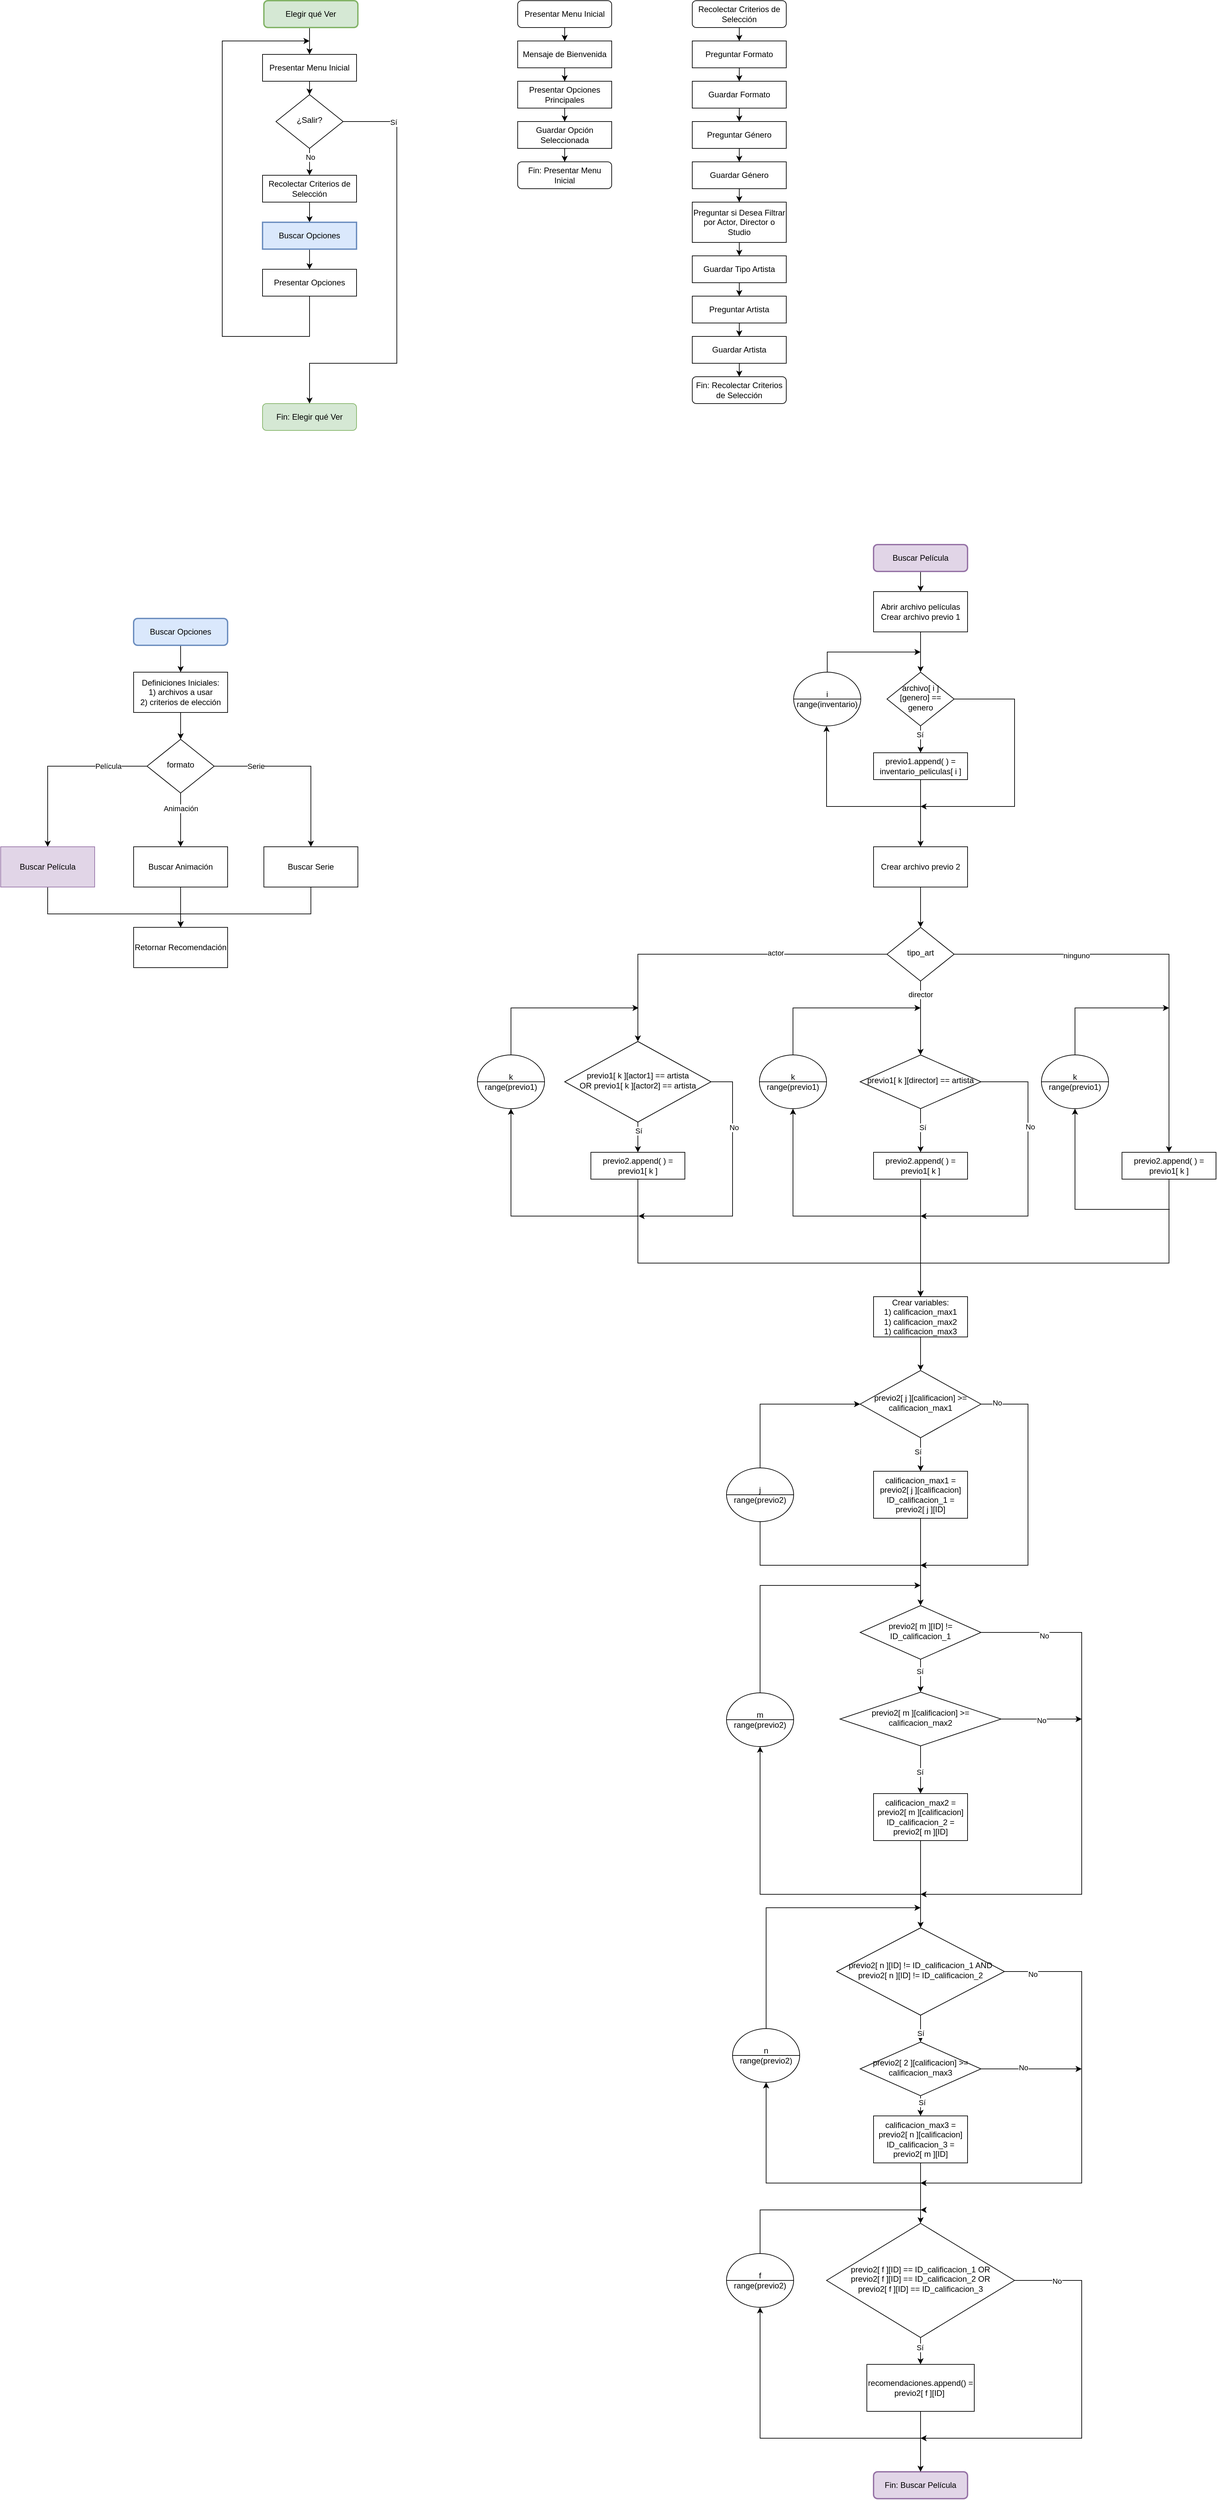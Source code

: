<mxfile version="24.3.1" type="google" pages="2">
  <diagram id="C5RBs43oDa-KdzZeNtuy" name="Diagrama Flujo">
    <mxGraphModel grid="1" page="1" gridSize="10" guides="1" tooltips="1" connect="1" arrows="1" fold="1" pageScale="1" pageWidth="827" pageHeight="1169" math="0" shadow="0">
      <root>
        <mxCell id="WIyWlLk6GJQsqaUBKTNV-0" />
        <mxCell id="WIyWlLk6GJQsqaUBKTNV-1" parent="WIyWlLk6GJQsqaUBKTNV-0" />
        <mxCell id="LAayai723NJFUMAzi0xS-28" style="edgeStyle=orthogonalEdgeStyle;rounded=0;orthogonalLoop=1;jettySize=auto;html=1;align=center;fontFamily=Helvetica;" edge="1" parent="WIyWlLk6GJQsqaUBKTNV-1" source="WIyWlLk6GJQsqaUBKTNV-3" target="LAayai723NJFUMAzi0xS-20">
          <mxGeometry relative="1" as="geometry" />
        </mxCell>
        <mxCell id="WIyWlLk6GJQsqaUBKTNV-3" value="Presentar Menu Inicial" style="rounded=1;whiteSpace=wrap;html=1;fontSize=12;glass=0;strokeWidth=1;shadow=0;align=center;horizontal=1;verticalAlign=middle;arcSize=0;fontFamily=Helvetica;" vertex="1" parent="WIyWlLk6GJQsqaUBKTNV-1">
          <mxGeometry x="300" y="-1060" width="140" height="40" as="geometry" />
        </mxCell>
        <mxCell id="LAayai723NJFUMAzi0xS-14" style="edgeStyle=orthogonalEdgeStyle;rounded=0;orthogonalLoop=1;jettySize=auto;html=1;align=center;fontFamily=Helvetica;" edge="1" parent="WIyWlLk6GJQsqaUBKTNV-1" source="LAayai723NJFUMAzi0xS-3">
          <mxGeometry relative="1" as="geometry">
            <mxPoint x="370" y="-1080" as="targetPoint" />
            <Array as="points">
              <mxPoint x="370" y="-640" />
              <mxPoint x="240" y="-640" />
              <mxPoint x="240" y="-1080" />
            </Array>
            <mxPoint x="320" y="-640" as="sourcePoint" />
          </mxGeometry>
        </mxCell>
        <mxCell id="LAayai723NJFUMAzi0xS-16" style="edgeStyle=orthogonalEdgeStyle;rounded=0;orthogonalLoop=1;jettySize=auto;html=1;align=center;fontFamily=Helvetica;" edge="1" parent="WIyWlLk6GJQsqaUBKTNV-1" source="LAayai723NJFUMAzi0xS-1" target="LAayai723NJFUMAzi0xS-7">
          <mxGeometry relative="1" as="geometry">
            <mxPoint x="380" y="-820" as="targetPoint" />
            <Array as="points" />
          </mxGeometry>
        </mxCell>
        <mxCell id="LAayai723NJFUMAzi0xS-1" value="Recolectar Criterios de Selección" style="rounded=0;whiteSpace=wrap;html=1;fontSize=12;glass=0;strokeWidth=1;shadow=0;align=center;horizontal=1;verticalAlign=middle;arcSize=0;fontFamily=Helvetica;" vertex="1" parent="WIyWlLk6GJQsqaUBKTNV-1">
          <mxGeometry x="300" y="-880" width="140" height="40" as="geometry" />
        </mxCell>
        <mxCell id="LAayai723NJFUMAzi0xS-3" value="Presentar Opciones" style="rounded=1;whiteSpace=wrap;html=1;fontSize=12;glass=0;strokeWidth=1;shadow=0;align=center;horizontal=1;verticalAlign=middle;arcSize=0;fontFamily=Helvetica;" vertex="1" parent="WIyWlLk6GJQsqaUBKTNV-1">
          <mxGeometry x="300" y="-740" width="140" height="40" as="geometry" />
        </mxCell>
        <mxCell id="LAayai723NJFUMAzi0xS-11" style="edgeStyle=orthogonalEdgeStyle;rounded=0;orthogonalLoop=1;jettySize=auto;html=1;align=center;fontFamily=Helvetica;" edge="1" parent="WIyWlLk6GJQsqaUBKTNV-1" source="LAayai723NJFUMAzi0xS-7" target="LAayai723NJFUMAzi0xS-3">
          <mxGeometry relative="1" as="geometry" />
        </mxCell>
        <mxCell id="LAayai723NJFUMAzi0xS-7" value="Buscar Opciones" style="rounded=1;whiteSpace=wrap;html=1;fontSize=12;glass=0;strokeWidth=2;shadow=0;align=center;horizontal=1;verticalAlign=middle;arcSize=0;strokeColor=#6c8ebf;fontFamily=Helvetica;fillColor=#dae8fc;" vertex="1" parent="WIyWlLk6GJQsqaUBKTNV-1">
          <mxGeometry x="300" y="-810" width="140" height="40" as="geometry" />
        </mxCell>
        <mxCell id="LAayai723NJFUMAzi0xS-9" value="" style="edgeStyle=orthogonalEdgeStyle;rounded=0;orthogonalLoop=1;jettySize=auto;html=1;align=center;fontFamily=Helvetica;" edge="1" parent="WIyWlLk6GJQsqaUBKTNV-1" source="LAayai723NJFUMAzi0xS-8" target="WIyWlLk6GJQsqaUBKTNV-3">
          <mxGeometry relative="1" as="geometry">
            <mxPoint x="374" y="-1060" as="targetPoint" />
            <Array as="points">
              <mxPoint x="370" y="-1090" />
              <mxPoint x="370" y="-1090" />
            </Array>
          </mxGeometry>
        </mxCell>
        <mxCell id="LAayai723NJFUMAzi0xS-8" value="Elegir qué Ver" style="rounded=1;whiteSpace=wrap;html=1;align=center;fontFamily=Helvetica;strokeWidth=2;fillColor=#d5e8d4;strokeColor=#82b366;" vertex="1" parent="WIyWlLk6GJQsqaUBKTNV-1">
          <mxGeometry x="302" y="-1140" width="140" height="40" as="geometry" />
        </mxCell>
        <mxCell id="LAayai723NJFUMAzi0xS-24" style="edgeStyle=orthogonalEdgeStyle;rounded=0;orthogonalLoop=1;jettySize=auto;html=1;align=center;fontFamily=Helvetica;" edge="1" parent="WIyWlLk6GJQsqaUBKTNV-1" source="LAayai723NJFUMAzi0xS-20" target="LAayai723NJFUMAzi0xS-23">
          <mxGeometry relative="1" as="geometry">
            <mxPoint x="398" y="-660" as="targetPoint" />
            <Array as="points">
              <mxPoint x="500" y="-960" />
              <mxPoint x="500" y="-600" />
              <mxPoint x="370" y="-600" />
            </Array>
            <mxPoint x="448" y="-1080" as="sourcePoint" />
          </mxGeometry>
        </mxCell>
        <mxCell id="LAayai723NJFUMAzi0xS-31" value="Sí" style="edgeLabel;html=1;align=center;verticalAlign=middle;resizable=0;points=[];fontFamily=Helvetica;" connectable="0" vertex="1" parent="LAayai723NJFUMAzi0xS-24">
          <mxGeometry x="-0.763" y="-1" relative="1" as="geometry">
            <mxPoint as="offset" />
          </mxGeometry>
        </mxCell>
        <mxCell id="LAayai723NJFUMAzi0xS-29" style="edgeStyle=orthogonalEdgeStyle;rounded=0;orthogonalLoop=1;jettySize=auto;html=1;align=center;fontFamily=Helvetica;" edge="1" parent="WIyWlLk6GJQsqaUBKTNV-1" source="LAayai723NJFUMAzi0xS-20" target="LAayai723NJFUMAzi0xS-1">
          <mxGeometry relative="1" as="geometry" />
        </mxCell>
        <mxCell id="LAayai723NJFUMAzi0xS-30" value="No" style="edgeLabel;html=1;align=center;verticalAlign=middle;resizable=0;points=[];fontFamily=Helvetica;" connectable="0" vertex="1" parent="LAayai723NJFUMAzi0xS-29">
          <mxGeometry x="-0.35" y="1" relative="1" as="geometry">
            <mxPoint as="offset" />
          </mxGeometry>
        </mxCell>
        <mxCell id="LAayai723NJFUMAzi0xS-20" value="¿Salir?" style="rhombus;whiteSpace=wrap;html=1;shadow=0;fontFamily=Helvetica;fontSize=12;align=center;strokeWidth=1;spacing=6;spacingTop=-4;" vertex="1" parent="WIyWlLk6GJQsqaUBKTNV-1">
          <mxGeometry x="320" y="-1000" width="100" height="80" as="geometry" />
        </mxCell>
        <mxCell id="LAayai723NJFUMAzi0xS-23" value="Fin: Elegir qué Ver" style="rounded=1;whiteSpace=wrap;html=1;align=center;fontFamily=Helvetica;fillColor=#d5e8d4;strokeColor=#82b366;" vertex="1" parent="WIyWlLk6GJQsqaUBKTNV-1">
          <mxGeometry x="300" y="-540" width="140" height="40" as="geometry" />
        </mxCell>
        <mxCell id="1EtxA_1MqZFOX8c8LP41-2" style="edgeStyle=orthogonalEdgeStyle;rounded=0;orthogonalLoop=1;jettySize=auto;html=1;" edge="1" parent="WIyWlLk6GJQsqaUBKTNV-1" source="Q_uHoVtLZxtw0ozX1cx4-1" target="Q_uHoVtLZxtw0ozX1cx4-8">
          <mxGeometry relative="1" as="geometry" />
        </mxCell>
        <mxCell id="Q_uHoVtLZxtw0ozX1cx4-1" value="Mensaje de Bienvenida" style="rounded=1;whiteSpace=wrap;html=1;fontSize=12;glass=0;strokeWidth=1;shadow=0;align=center;horizontal=1;verticalAlign=middle;arcSize=0;fontFamily=Helvetica;" vertex="1" parent="WIyWlLk6GJQsqaUBKTNV-1">
          <mxGeometry x="680" y="-1080" width="140" height="40" as="geometry" />
        </mxCell>
        <mxCell id="1EtxA_1MqZFOX8c8LP41-0" style="edgeStyle=orthogonalEdgeStyle;rounded=0;orthogonalLoop=1;jettySize=auto;html=1;" edge="1" parent="WIyWlLk6GJQsqaUBKTNV-1" source="Q_uHoVtLZxtw0ozX1cx4-8" target="Q_uHoVtLZxtw0ozX1cx4-9">
          <mxGeometry relative="1" as="geometry" />
        </mxCell>
        <mxCell id="Q_uHoVtLZxtw0ozX1cx4-8" value="Presentar Opciones Principales" style="rounded=0;whiteSpace=wrap;html=1;fontSize=12;glass=0;strokeWidth=1;shadow=0;align=center;horizontal=1;verticalAlign=middle;arcSize=0;fontFamily=Helvetica;" vertex="1" parent="WIyWlLk6GJQsqaUBKTNV-1">
          <mxGeometry x="680" y="-1020" width="140" height="40" as="geometry" />
        </mxCell>
        <mxCell id="1EtxA_1MqZFOX8c8LP41-1" style="edgeStyle=orthogonalEdgeStyle;rounded=0;orthogonalLoop=1;jettySize=auto;html=1;" edge="1" parent="WIyWlLk6GJQsqaUBKTNV-1" source="Q_uHoVtLZxtw0ozX1cx4-9" target="Q_uHoVtLZxtw0ozX1cx4-22">
          <mxGeometry relative="1" as="geometry" />
        </mxCell>
        <mxCell id="Q_uHoVtLZxtw0ozX1cx4-9" value="Guardar Opción Seleccionada" style="rounded=1;whiteSpace=wrap;html=1;fontSize=12;glass=0;strokeWidth=1;shadow=0;align=center;horizontal=1;verticalAlign=middle;arcSize=0;fontFamily=Helvetica;" vertex="1" parent="WIyWlLk6GJQsqaUBKTNV-1">
          <mxGeometry x="680" y="-960" width="140" height="40" as="geometry" />
        </mxCell>
        <mxCell id="Q_uHoVtLZxtw0ozX1cx4-14" value="" style="edgeStyle=orthogonalEdgeStyle;rounded=0;orthogonalLoop=1;jettySize=auto;html=1;align=center;fontFamily=Helvetica;" edge="1" parent="WIyWlLk6GJQsqaUBKTNV-1" source="Q_uHoVtLZxtw0ozX1cx4-15" target="Q_uHoVtLZxtw0ozX1cx4-1">
          <mxGeometry relative="1" as="geometry">
            <mxPoint x="754" y="-1060" as="targetPoint" />
            <Array as="points">
              <mxPoint x="750" y="-1090" />
              <mxPoint x="750" y="-1090" />
            </Array>
          </mxGeometry>
        </mxCell>
        <mxCell id="Q_uHoVtLZxtw0ozX1cx4-15" value="Presentar Menu Inicial" style="rounded=1;whiteSpace=wrap;html=1;align=center;fontFamily=Helvetica;" vertex="1" parent="WIyWlLk6GJQsqaUBKTNV-1">
          <mxGeometry x="680" y="-1140" width="140" height="40" as="geometry" />
        </mxCell>
        <mxCell id="Q_uHoVtLZxtw0ozX1cx4-22" value="Fin: Presentar Menu Inicial" style="rounded=1;whiteSpace=wrap;html=1;align=center;fontFamily=Helvetica;" vertex="1" parent="WIyWlLk6GJQsqaUBKTNV-1">
          <mxGeometry x="680" y="-900" width="140" height="40" as="geometry" />
        </mxCell>
        <mxCell id="qPqYKTvxsL2XQVPMWcb9-0" style="edgeStyle=orthogonalEdgeStyle;rounded=0;orthogonalLoop=1;jettySize=auto;html=1;" edge="1" parent="WIyWlLk6GJQsqaUBKTNV-1" source="Q_uHoVtLZxtw0ozX1cx4-38" target="M_ZULPul1hcWOsDQe7Bn-1">
          <mxGeometry relative="1" as="geometry" />
        </mxCell>
        <mxCell id="Q_uHoVtLZxtw0ozX1cx4-38" value="Buscar Opciones" style="rounded=1;whiteSpace=wrap;html=1;align=center;fontFamily=Helvetica;fillColor=#dae8fc;strokeColor=#6c8ebf;strokeWidth=2;" vertex="1" parent="WIyWlLk6GJQsqaUBKTNV-1">
          <mxGeometry x="108" y="-220" width="140" height="40" as="geometry" />
        </mxCell>
        <mxCell id="1EtxA_1MqZFOX8c8LP41-4" style="edgeStyle=orthogonalEdgeStyle;rounded=0;orthogonalLoop=1;jettySize=auto;html=1;" edge="1" parent="WIyWlLk6GJQsqaUBKTNV-1" source="Q_uHoVtLZxtw0ozX1cx4-70" target="Q_uHoVtLZxtw0ozX1cx4-77">
          <mxGeometry relative="1" as="geometry" />
        </mxCell>
        <mxCell id="Q_uHoVtLZxtw0ozX1cx4-70" value="Preguntar Formato" style="rounded=1;whiteSpace=wrap;html=1;fontSize=12;glass=0;strokeWidth=1;shadow=0;align=center;horizontal=1;verticalAlign=middle;arcSize=0;fontFamily=Helvetica;" vertex="1" parent="WIyWlLk6GJQsqaUBKTNV-1">
          <mxGeometry x="940" y="-1080" width="140" height="40" as="geometry" />
        </mxCell>
        <mxCell id="1EtxA_1MqZFOX8c8LP41-5" style="edgeStyle=orthogonalEdgeStyle;rounded=0;orthogonalLoop=1;jettySize=auto;html=1;" edge="1" parent="WIyWlLk6GJQsqaUBKTNV-1" source="Q_uHoVtLZxtw0ozX1cx4-77" target="Q_uHoVtLZxtw0ozX1cx4-117">
          <mxGeometry relative="1" as="geometry" />
        </mxCell>
        <mxCell id="Q_uHoVtLZxtw0ozX1cx4-77" value="Guardar Formato" style="rounded=0;whiteSpace=wrap;html=1;fontSize=12;glass=0;strokeWidth=1;shadow=0;align=center;horizontal=1;verticalAlign=middle;arcSize=0;fontFamily=Helvetica;" vertex="1" parent="WIyWlLk6GJQsqaUBKTNV-1">
          <mxGeometry x="940" y="-1020" width="140" height="40" as="geometry" />
        </mxCell>
        <mxCell id="Q_uHoVtLZxtw0ozX1cx4-83" value="" style="edgeStyle=orthogonalEdgeStyle;rounded=0;orthogonalLoop=1;jettySize=auto;html=1;align=center;fontFamily=Helvetica;" edge="1" parent="WIyWlLk6GJQsqaUBKTNV-1" source="Q_uHoVtLZxtw0ozX1cx4-115" target="Q_uHoVtLZxtw0ozX1cx4-70">
          <mxGeometry relative="1" as="geometry">
            <mxPoint x="1014" y="-1050" as="targetPoint" />
            <Array as="points" />
            <mxPoint x="1010" y="-1090" as="sourcePoint" />
          </mxGeometry>
        </mxCell>
        <mxCell id="Q_uHoVtLZxtw0ozX1cx4-91" value="Fin: Recolectar Criterios de Selección" style="rounded=1;whiteSpace=wrap;html=1;align=center;fontFamily=Helvetica;" vertex="1" parent="WIyWlLk6GJQsqaUBKTNV-1">
          <mxGeometry x="940" y="-580" width="140" height="40" as="geometry" />
        </mxCell>
        <mxCell id="Q_uHoVtLZxtw0ozX1cx4-115" value="Recolectar Criterios de Selección" style="rounded=1;whiteSpace=wrap;html=1;align=center;fontFamily=Helvetica;" vertex="1" parent="WIyWlLk6GJQsqaUBKTNV-1">
          <mxGeometry x="940" y="-1140" width="140" height="40" as="geometry" />
        </mxCell>
        <mxCell id="1EtxA_1MqZFOX8c8LP41-6" style="edgeStyle=orthogonalEdgeStyle;rounded=0;orthogonalLoop=1;jettySize=auto;html=1;" edge="1" parent="WIyWlLk6GJQsqaUBKTNV-1" source="Q_uHoVtLZxtw0ozX1cx4-117" target="Q_uHoVtLZxtw0ozX1cx4-118">
          <mxGeometry relative="1" as="geometry" />
        </mxCell>
        <mxCell id="Q_uHoVtLZxtw0ozX1cx4-117" value="Preguntar Género" style="rounded=1;whiteSpace=wrap;html=1;fontSize=12;glass=0;strokeWidth=1;shadow=0;align=center;horizontal=1;verticalAlign=middle;arcSize=0;fontFamily=Helvetica;" vertex="1" parent="WIyWlLk6GJQsqaUBKTNV-1">
          <mxGeometry x="940" y="-960" width="140" height="40" as="geometry" />
        </mxCell>
        <mxCell id="1EtxA_1MqZFOX8c8LP41-7" style="edgeStyle=orthogonalEdgeStyle;rounded=0;orthogonalLoop=1;jettySize=auto;html=1;" edge="1" parent="WIyWlLk6GJQsqaUBKTNV-1" source="Q_uHoVtLZxtw0ozX1cx4-118" target="Q_uHoVtLZxtw0ozX1cx4-120">
          <mxGeometry relative="1" as="geometry" />
        </mxCell>
        <mxCell id="Q_uHoVtLZxtw0ozX1cx4-118" value="Guardar Género" style="rounded=0;whiteSpace=wrap;html=1;fontSize=12;glass=0;strokeWidth=1;shadow=0;align=center;horizontal=1;verticalAlign=middle;arcSize=0;fontFamily=Helvetica;" vertex="1" parent="WIyWlLk6GJQsqaUBKTNV-1">
          <mxGeometry x="940" y="-900" width="140" height="40" as="geometry" />
        </mxCell>
        <mxCell id="1EtxA_1MqZFOX8c8LP41-9" style="edgeStyle=orthogonalEdgeStyle;rounded=0;orthogonalLoop=1;jettySize=auto;html=1;" edge="1" parent="WIyWlLk6GJQsqaUBKTNV-1" source="Q_uHoVtLZxtw0ozX1cx4-120" target="Q_uHoVtLZxtw0ozX1cx4-124">
          <mxGeometry relative="1" as="geometry" />
        </mxCell>
        <mxCell id="Q_uHoVtLZxtw0ozX1cx4-120" value="Preguntar si Desea Filtrar por Actor, Director o Studio" style="rounded=1;whiteSpace=wrap;html=1;fontSize=12;glass=0;strokeWidth=1;shadow=0;align=center;horizontal=1;verticalAlign=middle;arcSize=0;fontFamily=Helvetica;" vertex="1" parent="WIyWlLk6GJQsqaUBKTNV-1">
          <mxGeometry x="940" y="-840" width="140" height="60" as="geometry" />
        </mxCell>
        <mxCell id="1EtxA_1MqZFOX8c8LP41-11" style="edgeStyle=orthogonalEdgeStyle;rounded=0;orthogonalLoop=1;jettySize=auto;html=1;" edge="1" parent="WIyWlLk6GJQsqaUBKTNV-1" source="Q_uHoVtLZxtw0ozX1cx4-123" target="Q_uHoVtLZxtw0ozX1cx4-91">
          <mxGeometry relative="1" as="geometry" />
        </mxCell>
        <mxCell id="Q_uHoVtLZxtw0ozX1cx4-123" value="Guardar Artista" style="rounded=0;whiteSpace=wrap;html=1;fontSize=12;glass=0;strokeWidth=1;shadow=0;align=center;horizontal=1;verticalAlign=middle;arcSize=0;fontFamily=Helvetica;" vertex="1" parent="WIyWlLk6GJQsqaUBKTNV-1">
          <mxGeometry x="940" y="-640" width="140" height="40" as="geometry" />
        </mxCell>
        <mxCell id="1EtxA_1MqZFOX8c8LP41-8" style="edgeStyle=orthogonalEdgeStyle;rounded=0;orthogonalLoop=1;jettySize=auto;html=1;" edge="1" parent="WIyWlLk6GJQsqaUBKTNV-1" source="Q_uHoVtLZxtw0ozX1cx4-124" target="xOi3PLssuOtdPc7cSbqe-66">
          <mxGeometry relative="1" as="geometry" />
        </mxCell>
        <mxCell id="Q_uHoVtLZxtw0ozX1cx4-124" value="Guardar Tipo Artista" style="rounded=0;whiteSpace=wrap;html=1;fontSize=12;glass=0;strokeWidth=1;shadow=0;align=center;horizontal=1;verticalAlign=middle;arcSize=0;fontFamily=Helvetica;" vertex="1" parent="WIyWlLk6GJQsqaUBKTNV-1">
          <mxGeometry x="940" y="-760" width="140" height="40" as="geometry" />
        </mxCell>
        <mxCell id="xOi3PLssuOtdPc7cSbqe-15" style="edgeStyle=orthogonalEdgeStyle;rounded=0;orthogonalLoop=1;jettySize=auto;html=1;entryX=0.5;entryY=0;entryDx=0;entryDy=0;" edge="1" parent="WIyWlLk6GJQsqaUBKTNV-1" source="Ja6stTK6MIuIbJF59Wsh-6" target="EkAIFkrPFf19M-h8upW9-62">
          <mxGeometry relative="1" as="geometry">
            <mxPoint x="178" y="170" as="targetPoint" />
          </mxGeometry>
        </mxCell>
        <mxCell id="EkAIFkrPFf19M-h8upW9-59" value="Animación" style="edgeLabel;html=1;align=center;verticalAlign=middle;resizable=0;points=[];" connectable="0" vertex="1" parent="xOi3PLssuOtdPc7cSbqe-15">
          <mxGeometry x="-0.309" y="-1" relative="1" as="geometry">
            <mxPoint x="1" y="-5" as="offset" />
          </mxGeometry>
        </mxCell>
        <mxCell id="EkAIFkrPFf19M-h8upW9-56" style="edgeStyle=orthogonalEdgeStyle;rounded=0;orthogonalLoop=1;jettySize=auto;html=1;exitX=0;exitY=0.5;exitDx=0;exitDy=0;entryX=0.5;entryY=0;entryDx=0;entryDy=0;" edge="1" parent="WIyWlLk6GJQsqaUBKTNV-1" source="Ja6stTK6MIuIbJF59Wsh-6" target="EkAIFkrPFf19M-h8upW9-61">
          <mxGeometry relative="1" as="geometry">
            <mxPoint x="-90" y="80" as="targetPoint" />
          </mxGeometry>
        </mxCell>
        <mxCell id="EkAIFkrPFf19M-h8upW9-58" value="Película" style="edgeLabel;html=1;align=center;verticalAlign=middle;resizable=0;points=[];" connectable="0" vertex="1" parent="EkAIFkrPFf19M-h8upW9-56">
          <mxGeometry x="-0.713" y="3" relative="1" as="geometry">
            <mxPoint x="-20" y="-3" as="offset" />
          </mxGeometry>
        </mxCell>
        <mxCell id="TgdGyLAeBOjxs6yXoLCY-0" style="edgeStyle=orthogonalEdgeStyle;rounded=0;orthogonalLoop=1;jettySize=auto;html=1;entryX=0.5;entryY=0;entryDx=0;entryDy=0;" edge="1" parent="WIyWlLk6GJQsqaUBKTNV-1" source="Ja6stTK6MIuIbJF59Wsh-6" target="EkAIFkrPFf19M-h8upW9-60">
          <mxGeometry relative="1" as="geometry" />
        </mxCell>
        <mxCell id="ZS6LJ-sX-fl2aRV-0PRE-0" value="Serie" style="edgeLabel;html=1;align=center;verticalAlign=middle;resizable=0;points=[];" connectable="0" vertex="1" parent="TgdGyLAeBOjxs6yXoLCY-0">
          <mxGeometry x="-0.5" y="-5" relative="1" as="geometry">
            <mxPoint x="-4" y="-5" as="offset" />
          </mxGeometry>
        </mxCell>
        <mxCell id="Ja6stTK6MIuIbJF59Wsh-6" value="formato" style="rhombus;whiteSpace=wrap;html=1;shadow=0;fontFamily=Helvetica;fontSize=12;align=center;strokeWidth=1;spacing=6;spacingTop=-4;" vertex="1" parent="WIyWlLk6GJQsqaUBKTNV-1">
          <mxGeometry x="128" y="-40" width="100" height="80" as="geometry" />
        </mxCell>
        <mxCell id="EkAIFkrPFf19M-h8upW9-57" style="edgeStyle=orthogonalEdgeStyle;rounded=0;orthogonalLoop=1;jettySize=auto;html=1;" edge="1" parent="WIyWlLk6GJQsqaUBKTNV-1" source="M_ZULPul1hcWOsDQe7Bn-1" target="Ja6stTK6MIuIbJF59Wsh-6">
          <mxGeometry relative="1" as="geometry" />
        </mxCell>
        <mxCell id="M_ZULPul1hcWOsDQe7Bn-1" value="&lt;div&gt;Definiciones Iniciales:&lt;br&gt;1) archivos a usar&lt;br&gt;2) criterios de elección&lt;/div&gt;" style="rounded=1;whiteSpace=wrap;html=1;fontSize=12;glass=0;strokeWidth=1;shadow=0;align=center;horizontal=1;verticalAlign=middle;arcSize=0;fontFamily=Helvetica;" vertex="1" parent="WIyWlLk6GJQsqaUBKTNV-1">
          <mxGeometry x="108" y="-140" width="140" height="60" as="geometry" />
        </mxCell>
        <mxCell id="1EtxA_1MqZFOX8c8LP41-10" style="edgeStyle=orthogonalEdgeStyle;rounded=0;orthogonalLoop=1;jettySize=auto;html=1;" edge="1" parent="WIyWlLk6GJQsqaUBKTNV-1" source="xOi3PLssuOtdPc7cSbqe-66" target="Q_uHoVtLZxtw0ozX1cx4-123">
          <mxGeometry relative="1" as="geometry" />
        </mxCell>
        <mxCell id="xOi3PLssuOtdPc7cSbqe-66" value="Preguntar Artista" style="rounded=1;whiteSpace=wrap;html=1;fontSize=12;glass=0;strokeWidth=1;shadow=0;align=center;horizontal=1;verticalAlign=middle;arcSize=0;fontFamily=Helvetica;" vertex="1" parent="WIyWlLk6GJQsqaUBKTNV-1">
          <mxGeometry x="940" y="-700" width="140" height="40" as="geometry" />
        </mxCell>
        <mxCell id="TgdGyLAeBOjxs6yXoLCY-2" style="edgeStyle=orthogonalEdgeStyle;rounded=0;orthogonalLoop=1;jettySize=auto;html=1;entryX=0.5;entryY=0;entryDx=0;entryDy=0;" edge="1" parent="WIyWlLk6GJQsqaUBKTNV-1" source="EkAIFkrPFf19M-h8upW9-2" target="EkAIFkrPFf19M-h8upW9-67">
          <mxGeometry relative="1" as="geometry" />
        </mxCell>
        <mxCell id="EkAIFkrPFf19M-h8upW9-2" value="previo1.append( ) = inventario_peliculas[ i ]" style="rounded=1;whiteSpace=wrap;html=1;fontSize=12;glass=0;strokeWidth=1;shadow=0;align=center;horizontal=1;verticalAlign=middle;arcSize=0;fontFamily=Helvetica;" vertex="1" parent="WIyWlLk6GJQsqaUBKTNV-1">
          <mxGeometry x="1210" y="-20" width="140" height="40" as="geometry" />
        </mxCell>
        <mxCell id="EkAIFkrPFf19M-h8upW9-3" style="edgeStyle=orthogonalEdgeStyle;rounded=0;orthogonalLoop=1;jettySize=auto;html=1;" edge="1" parent="WIyWlLk6GJQsqaUBKTNV-1" source="EkAIFkrPFf19M-h8upW9-4" target="EkAIFkrPFf19M-h8upW9-24">
          <mxGeometry relative="1" as="geometry" />
        </mxCell>
        <mxCell id="EkAIFkrPFf19M-h8upW9-4" value="Buscar Película" style="rounded=1;whiteSpace=wrap;html=1;align=center;fontFamily=Helvetica;fillColor=#e1d5e7;strokeColor=#9673a6;strokeWidth=2;" vertex="1" parent="WIyWlLk6GJQsqaUBKTNV-1">
          <mxGeometry x="1210" y="-330" width="140" height="40" as="geometry" />
        </mxCell>
        <mxCell id="EkAIFkrPFf19M-h8upW9-5" value="Fin: Buscar Película" style="rounded=1;whiteSpace=wrap;html=1;align=center;fontFamily=Helvetica;fillColor=#e1d5e7;strokeColor=#9673a6;strokeWidth=2;" vertex="1" parent="WIyWlLk6GJQsqaUBKTNV-1">
          <mxGeometry x="1210" y="2540" width="140" height="40" as="geometry" />
        </mxCell>
        <mxCell id="EkAIFkrPFf19M-h8upW9-13" style="edgeStyle=orthogonalEdgeStyle;rounded=0;orthogonalLoop=1;jettySize=auto;html=1;" edge="1" parent="WIyWlLk6GJQsqaUBKTNV-1" source="EkAIFkrPFf19M-h8upW9-17" target="EkAIFkrPFf19M-h8upW9-2">
          <mxGeometry relative="1" as="geometry" />
        </mxCell>
        <mxCell id="EkAIFkrPFf19M-h8upW9-14" value="Sí" style="edgeLabel;html=1;align=center;verticalAlign=middle;resizable=0;points=[];" connectable="0" vertex="1" parent="EkAIFkrPFf19M-h8upW9-13">
          <mxGeometry x="-0.357" y="-1" relative="1" as="geometry">
            <mxPoint as="offset" />
          </mxGeometry>
        </mxCell>
        <mxCell id="TgdGyLAeBOjxs6yXoLCY-1" style="edgeStyle=orthogonalEdgeStyle;rounded=0;orthogonalLoop=1;jettySize=auto;html=1;" edge="1" parent="WIyWlLk6GJQsqaUBKTNV-1" source="EkAIFkrPFf19M-h8upW9-17">
          <mxGeometry relative="1" as="geometry">
            <mxPoint x="1280" y="60" as="targetPoint" />
            <Array as="points">
              <mxPoint x="1420" y="-100" />
              <mxPoint x="1420" y="60" />
            </Array>
          </mxGeometry>
        </mxCell>
        <mxCell id="EkAIFkrPFf19M-h8upW9-17" value="archivo[ i ][genero] == genero" style="rhombus;whiteSpace=wrap;html=1;shadow=0;fontFamily=Helvetica;fontSize=12;align=center;strokeWidth=1;spacing=6;spacingTop=-4;" vertex="1" parent="WIyWlLk6GJQsqaUBKTNV-1">
          <mxGeometry x="1230" y="-140" width="100" height="80" as="geometry" />
        </mxCell>
        <mxCell id="EkAIFkrPFf19M-h8upW9-18" style="edgeStyle=orthogonalEdgeStyle;rounded=0;orthogonalLoop=1;jettySize=auto;html=1;" edge="1" parent="WIyWlLk6GJQsqaUBKTNV-1" target="EkAIFkrPFf19M-h8upW9-21">
          <mxGeometry relative="1" as="geometry">
            <mxPoint x="1280" y="60" as="sourcePoint" />
            <Array as="points">
              <mxPoint x="1280" y="60" />
              <mxPoint x="1140" y="60" />
            </Array>
          </mxGeometry>
        </mxCell>
        <mxCell id="EkAIFkrPFf19M-h8upW9-20" style="edgeStyle=orthogonalEdgeStyle;rounded=0;orthogonalLoop=1;jettySize=auto;html=1;" edge="1" parent="WIyWlLk6GJQsqaUBKTNV-1" source="EkAIFkrPFf19M-h8upW9-21">
          <mxGeometry relative="1" as="geometry">
            <mxPoint x="1280" y="-170" as="targetPoint" />
            <Array as="points">
              <mxPoint x="1141" y="-170" />
              <mxPoint x="1280" y="-170" />
            </Array>
          </mxGeometry>
        </mxCell>
        <mxCell id="EkAIFkrPFf19M-h8upW9-21" value="i&lt;div&gt;range(inventario)&lt;/div&gt;" style="shape=lineEllipse;perimeter=ellipsePerimeter;whiteSpace=wrap;html=1;backgroundOutline=1;" vertex="1" parent="WIyWlLk6GJQsqaUBKTNV-1">
          <mxGeometry x="1091" y="-140" width="100" height="80" as="geometry" />
        </mxCell>
        <mxCell id="EkAIFkrPFf19M-h8upW9-22" style="edgeStyle=orthogonalEdgeStyle;rounded=0;orthogonalLoop=1;jettySize=auto;html=1;" edge="1" parent="WIyWlLk6GJQsqaUBKTNV-1" source="EkAIFkrPFf19M-h8upW9-24" target="EkAIFkrPFf19M-h8upW9-17">
          <mxGeometry relative="1" as="geometry" />
        </mxCell>
        <mxCell id="EkAIFkrPFf19M-h8upW9-24" value="Abrir archivo películas&lt;br&gt;Crear archivo previo 1" style="rounded=1;whiteSpace=wrap;html=1;fontSize=12;glass=0;strokeWidth=1;shadow=0;align=center;horizontal=1;verticalAlign=middle;arcSize=0;fontFamily=Helvetica;" vertex="1" parent="WIyWlLk6GJQsqaUBKTNV-1">
          <mxGeometry x="1210" y="-260" width="140" height="60" as="geometry" />
        </mxCell>
        <mxCell id="TgdGyLAeBOjxs6yXoLCY-6" style="edgeStyle=orthogonalEdgeStyle;rounded=0;orthogonalLoop=1;jettySize=auto;html=1;" edge="1" parent="WIyWlLk6GJQsqaUBKTNV-1" source="EkAIFkrPFf19M-h8upW9-36">
          <mxGeometry relative="1" as="geometry">
            <mxPoint x="860" y="360" as="targetPoint" />
            <Array as="points">
              <mxPoint x="670" y="360" />
            </Array>
          </mxGeometry>
        </mxCell>
        <mxCell id="TgdGyLAeBOjxs6yXoLCY-14" style="edgeStyle=orthogonalEdgeStyle;rounded=0;orthogonalLoop=1;jettySize=auto;html=1;" edge="1" parent="WIyWlLk6GJQsqaUBKTNV-1" target="EkAIFkrPFf19M-h8upW9-36">
          <mxGeometry relative="1" as="geometry">
            <mxPoint x="860" y="670" as="sourcePoint" />
            <Array as="points">
              <mxPoint x="670" y="670" />
            </Array>
          </mxGeometry>
        </mxCell>
        <mxCell id="EkAIFkrPFf19M-h8upW9-36" value="&lt;div&gt;k&lt;/div&gt;&lt;div&gt;range(previo1)&lt;/div&gt;" style="shape=lineEllipse;perimeter=ellipsePerimeter;whiteSpace=wrap;html=1;backgroundOutline=1;" vertex="1" parent="WIyWlLk6GJQsqaUBKTNV-1">
          <mxGeometry x="620" y="430" width="100" height="80" as="geometry" />
        </mxCell>
        <mxCell id="TgdGyLAeBOjxs6yXoLCY-5" style="edgeStyle=orthogonalEdgeStyle;rounded=0;orthogonalLoop=1;jettySize=auto;html=1;" edge="1" parent="WIyWlLk6GJQsqaUBKTNV-1" source="EkAIFkrPFf19M-h8upW9-39">
          <mxGeometry relative="1" as="geometry">
            <mxPoint x="1280" y="360" as="targetPoint" />
            <Array as="points">
              <mxPoint x="1090" y="360" />
            </Array>
          </mxGeometry>
        </mxCell>
        <mxCell id="TgdGyLAeBOjxs6yXoLCY-15" style="edgeStyle=orthogonalEdgeStyle;rounded=0;orthogonalLoop=1;jettySize=auto;html=1;exitX=0.5;exitY=1;exitDx=0;exitDy=0;entryX=0.5;entryY=1;entryDx=0;entryDy=0;" edge="1" parent="WIyWlLk6GJQsqaUBKTNV-1" target="EkAIFkrPFf19M-h8upW9-39">
          <mxGeometry relative="1" as="geometry">
            <mxPoint x="1280" y="670" as="sourcePoint" />
            <Array as="points">
              <mxPoint x="1090" y="670" />
            </Array>
          </mxGeometry>
        </mxCell>
        <mxCell id="EkAIFkrPFf19M-h8upW9-39" value="&lt;div&gt;k&lt;/div&gt;&lt;div&gt;range(previo1)&lt;/div&gt;" style="shape=lineEllipse;perimeter=ellipsePerimeter;whiteSpace=wrap;html=1;backgroundOutline=1;" vertex="1" parent="WIyWlLk6GJQsqaUBKTNV-1">
          <mxGeometry x="1040" y="430" width="100" height="80" as="geometry" />
        </mxCell>
        <mxCell id="EkAIFkrPFf19M-h8upW9-40" style="edgeStyle=orthogonalEdgeStyle;rounded=0;orthogonalLoop=1;jettySize=auto;html=1;exitX=0.5;exitY=1;exitDx=0;exitDy=0;" edge="1" parent="WIyWlLk6GJQsqaUBKTNV-1" source="EkAIFkrPFf19M-h8upW9-46" target="EkAIFkrPFf19M-h8upW9-55">
          <mxGeometry relative="1" as="geometry">
            <mxPoint x="1340" y="300" as="sourcePoint" />
            <mxPoint x="1290" y="430" as="targetPoint" />
            <Array as="points" />
          </mxGeometry>
        </mxCell>
        <mxCell id="EkAIFkrPFf19M-h8upW9-70" value="director" style="edgeLabel;html=1;align=center;verticalAlign=middle;resizable=0;points=[];" connectable="0" vertex="1" parent="EkAIFkrPFf19M-h8upW9-40">
          <mxGeometry x="-0.403" relative="1" as="geometry">
            <mxPoint y="-13" as="offset" />
          </mxGeometry>
        </mxCell>
        <mxCell id="EkAIFkrPFf19M-h8upW9-43" style="edgeStyle=orthogonalEdgeStyle;rounded=0;orthogonalLoop=1;jettySize=auto;html=1;" edge="1" parent="WIyWlLk6GJQsqaUBKTNV-1" source="EkAIFkrPFf19M-h8upW9-46" target="EkAIFkrPFf19M-h8upW9-52">
          <mxGeometry relative="1" as="geometry" />
        </mxCell>
        <mxCell id="EkAIFkrPFf19M-h8upW9-44" value="actor" style="edgeLabel;html=1;align=center;verticalAlign=middle;resizable=0;points=[];" connectable="0" vertex="1" parent="EkAIFkrPFf19M-h8upW9-43">
          <mxGeometry x="-0.337" y="-2" relative="1" as="geometry">
            <mxPoint as="offset" />
          </mxGeometry>
        </mxCell>
        <mxCell id="EkAIFkrPFf19M-h8upW9-77" style="edgeStyle=orthogonalEdgeStyle;rounded=0;orthogonalLoop=1;jettySize=auto;html=1;entryX=0.5;entryY=0;entryDx=0;entryDy=0;" edge="1" parent="WIyWlLk6GJQsqaUBKTNV-1" source="EkAIFkrPFf19M-h8upW9-46" target="EkAIFkrPFf19M-h8upW9-80">
          <mxGeometry relative="1" as="geometry">
            <mxPoint x="1640" y="480" as="targetPoint" />
          </mxGeometry>
        </mxCell>
        <mxCell id="EkAIFkrPFf19M-h8upW9-78" value="ninguno" style="edgeLabel;html=1;align=center;verticalAlign=middle;resizable=0;points=[];" connectable="0" vertex="1" parent="EkAIFkrPFf19M-h8upW9-77">
          <mxGeometry x="-0.408" y="-2" relative="1" as="geometry">
            <mxPoint as="offset" />
          </mxGeometry>
        </mxCell>
        <mxCell id="EkAIFkrPFf19M-h8upW9-46" value="tipo_art" style="rhombus;whiteSpace=wrap;html=1;shadow=0;fontFamily=Helvetica;fontSize=12;align=center;strokeWidth=1;spacing=6;spacingTop=-4;" vertex="1" parent="WIyWlLk6GJQsqaUBKTNV-1">
          <mxGeometry x="1230" y="240" width="100" height="80" as="geometry" />
        </mxCell>
        <mxCell id="TgdGyLAeBOjxs6yXoLCY-8" style="edgeStyle=orthogonalEdgeStyle;rounded=0;orthogonalLoop=1;jettySize=auto;html=1;entryX=0.5;entryY=0;entryDx=0;entryDy=0;" edge="1" parent="WIyWlLk6GJQsqaUBKTNV-1" source="EkAIFkrPFf19M-h8upW9-47" target="EkAIFkrPFf19M-h8upW9-85">
          <mxGeometry relative="1" as="geometry">
            <mxPoint x="859" y="750" as="targetPoint" />
            <Array as="points">
              <mxPoint x="859" y="740" />
              <mxPoint x="1280" y="740" />
            </Array>
          </mxGeometry>
        </mxCell>
        <mxCell id="EkAIFkrPFf19M-h8upW9-47" value="previo2.append( ) = previo1[ k ]" style="rounded=1;whiteSpace=wrap;html=1;fontSize=12;glass=0;strokeWidth=1;shadow=0;align=center;horizontal=1;verticalAlign=middle;arcSize=0;fontFamily=Helvetica;" vertex="1" parent="WIyWlLk6GJQsqaUBKTNV-1">
          <mxGeometry x="789" y="575" width="140" height="40" as="geometry" />
        </mxCell>
        <mxCell id="TgdGyLAeBOjxs6yXoLCY-4" style="edgeStyle=orthogonalEdgeStyle;rounded=0;orthogonalLoop=1;jettySize=auto;html=1;entryX=0.5;entryY=0;entryDx=0;entryDy=0;" edge="1" parent="WIyWlLk6GJQsqaUBKTNV-1" source="EkAIFkrPFf19M-h8upW9-52" target="EkAIFkrPFf19M-h8upW9-47">
          <mxGeometry relative="1" as="geometry" />
        </mxCell>
        <mxCell id="TgdGyLAeBOjxs6yXoLCY-12" value="Sí" style="edgeLabel;html=1;align=center;verticalAlign=middle;resizable=0;points=[];" connectable="0" vertex="1" parent="TgdGyLAeBOjxs6yXoLCY-4">
          <mxGeometry x="-0.422" y="1" relative="1" as="geometry">
            <mxPoint as="offset" />
          </mxGeometry>
        </mxCell>
        <mxCell id="TgdGyLAeBOjxs6yXoLCY-11" style="edgeStyle=orthogonalEdgeStyle;rounded=0;orthogonalLoop=1;jettySize=auto;html=1;" edge="1" parent="WIyWlLk6GJQsqaUBKTNV-1" source="EkAIFkrPFf19M-h8upW9-52">
          <mxGeometry relative="1" as="geometry">
            <mxPoint x="860" y="670" as="targetPoint" />
            <Array as="points">
              <mxPoint x="1000" y="470" />
              <mxPoint x="1000" y="670" />
            </Array>
          </mxGeometry>
        </mxCell>
        <mxCell id="TgdGyLAeBOjxs6yXoLCY-13" value="No" style="edgeLabel;html=1;align=center;verticalAlign=middle;resizable=0;points=[];" connectable="0" vertex="1" parent="TgdGyLAeBOjxs6yXoLCY-11">
          <mxGeometry x="-0.462" y="2" relative="1" as="geometry">
            <mxPoint as="offset" />
          </mxGeometry>
        </mxCell>
        <mxCell id="EkAIFkrPFf19M-h8upW9-52" value="&lt;div style=&quot;&quot;&gt;&lt;span style=&quot;background-color: initial;&quot;&gt;previo1[ k ][actor1] == artista&lt;/span&gt;&lt;/div&gt;&lt;div style=&quot;&quot;&gt;&lt;span style=&quot;background-color: initial;&quot;&gt;OR previo1[ k ][actor2]&amp;nbsp;== artista&lt;/span&gt;&lt;/div&gt;" style="rhombus;whiteSpace=wrap;html=1;shadow=0;fontFamily=Helvetica;fontSize=12;align=center;strokeWidth=1;spacing=6;spacingTop=-4;" vertex="1" parent="WIyWlLk6GJQsqaUBKTNV-1">
          <mxGeometry x="750" y="410" width="218" height="120" as="geometry" />
        </mxCell>
        <mxCell id="EkAIFkrPFf19M-h8upW9-53" style="edgeStyle=orthogonalEdgeStyle;rounded=0;orthogonalLoop=1;jettySize=auto;html=1;entryX=0.5;entryY=0;entryDx=0;entryDy=0;" edge="1" parent="WIyWlLk6GJQsqaUBKTNV-1" source="EkAIFkrPFf19M-h8upW9-55" target="EkAIFkrPFf19M-h8upW9-79">
          <mxGeometry relative="1" as="geometry">
            <mxPoint x="1280" y="535" as="targetPoint" />
          </mxGeometry>
        </mxCell>
        <mxCell id="TgdGyLAeBOjxs6yXoLCY-17" value="Sí" style="edgeLabel;html=1;align=center;verticalAlign=middle;resizable=0;points=[];" connectable="0" vertex="1" parent="EkAIFkrPFf19M-h8upW9-53">
          <mxGeometry x="-0.139" y="3" relative="1" as="geometry">
            <mxPoint as="offset" />
          </mxGeometry>
        </mxCell>
        <mxCell id="TgdGyLAeBOjxs6yXoLCY-16" style="edgeStyle=orthogonalEdgeStyle;rounded=0;orthogonalLoop=1;jettySize=auto;html=1;exitX=1;exitY=0.5;exitDx=0;exitDy=0;" edge="1" parent="WIyWlLk6GJQsqaUBKTNV-1" source="EkAIFkrPFf19M-h8upW9-55">
          <mxGeometry relative="1" as="geometry">
            <mxPoint x="1280" y="670" as="targetPoint" />
            <Array as="points">
              <mxPoint x="1440" y="470" />
              <mxPoint x="1440" y="670" />
            </Array>
          </mxGeometry>
        </mxCell>
        <mxCell id="TgdGyLAeBOjxs6yXoLCY-18" value="No" style="edgeLabel;html=1;align=center;verticalAlign=middle;resizable=0;points=[];" connectable="0" vertex="1" parent="TgdGyLAeBOjxs6yXoLCY-16">
          <mxGeometry x="-0.363" y="3" relative="1" as="geometry">
            <mxPoint as="offset" />
          </mxGeometry>
        </mxCell>
        <mxCell id="EkAIFkrPFf19M-h8upW9-55" value="previo1[ k ][director] == artista" style="rhombus;whiteSpace=wrap;html=1;shadow=0;fontFamily=Helvetica;fontSize=12;align=center;strokeWidth=1;spacing=6;spacingTop=-4;" vertex="1" parent="WIyWlLk6GJQsqaUBKTNV-1">
          <mxGeometry x="1190" y="430" width="180" height="80" as="geometry" />
        </mxCell>
        <mxCell id="EkAIFkrPFf19M-h8upW9-66" style="edgeStyle=orthogonalEdgeStyle;rounded=0;orthogonalLoop=1;jettySize=auto;html=1;" edge="1" parent="WIyWlLk6GJQsqaUBKTNV-1" source="EkAIFkrPFf19M-h8upW9-60" target="EkAIFkrPFf19M-h8upW9-63">
          <mxGeometry relative="1" as="geometry">
            <mxPoint x="330" y="360" as="targetPoint" />
            <Array as="points">
              <mxPoint x="372" y="220" />
              <mxPoint x="178" y="220" />
            </Array>
          </mxGeometry>
        </mxCell>
        <mxCell id="EkAIFkrPFf19M-h8upW9-60" value="&lt;div&gt;Buscar Serie&lt;/div&gt;" style="rounded=1;whiteSpace=wrap;html=1;fontSize=12;glass=0;strokeWidth=1;shadow=0;align=center;horizontal=1;verticalAlign=middle;arcSize=0;fontFamily=Helvetica;" vertex="1" parent="WIyWlLk6GJQsqaUBKTNV-1">
          <mxGeometry x="302" y="120" width="140" height="60" as="geometry" />
        </mxCell>
        <mxCell id="EkAIFkrPFf19M-h8upW9-65" style="edgeStyle=orthogonalEdgeStyle;rounded=0;orthogonalLoop=1;jettySize=auto;html=1;entryX=0.5;entryY=0;entryDx=0;entryDy=0;" edge="1" parent="WIyWlLk6GJQsqaUBKTNV-1" source="EkAIFkrPFf19M-h8upW9-61" target="EkAIFkrPFf19M-h8upW9-63">
          <mxGeometry relative="1" as="geometry">
            <mxPoint x="-30" y="350" as="targetPoint" />
            <Array as="points">
              <mxPoint x="-20" y="220" />
              <mxPoint x="178" y="220" />
            </Array>
          </mxGeometry>
        </mxCell>
        <mxCell id="EkAIFkrPFf19M-h8upW9-61" value="&lt;div&gt;Buscar Película&lt;/div&gt;" style="rounded=1;whiteSpace=wrap;html=1;fontSize=12;glass=0;strokeWidth=1;shadow=0;align=center;horizontal=1;verticalAlign=middle;arcSize=0;fontFamily=Helvetica;fillColor=#e1d5e7;strokeColor=#9673a6;" vertex="1" parent="WIyWlLk6GJQsqaUBKTNV-1">
          <mxGeometry x="-90" y="120" width="140" height="60" as="geometry" />
        </mxCell>
        <mxCell id="EkAIFkrPFf19M-h8upW9-64" style="edgeStyle=orthogonalEdgeStyle;rounded=0;orthogonalLoop=1;jettySize=auto;html=1;entryX=0.5;entryY=0;entryDx=0;entryDy=0;" edge="1" parent="WIyWlLk6GJQsqaUBKTNV-1" source="EkAIFkrPFf19M-h8upW9-62" target="EkAIFkrPFf19M-h8upW9-63">
          <mxGeometry relative="1" as="geometry" />
        </mxCell>
        <mxCell id="EkAIFkrPFf19M-h8upW9-62" value="Buscar Animación" style="rounded=1;whiteSpace=wrap;html=1;fontSize=12;glass=0;strokeWidth=1;shadow=0;align=center;horizontal=1;verticalAlign=middle;arcSize=0;fontFamily=Helvetica;" vertex="1" parent="WIyWlLk6GJQsqaUBKTNV-1">
          <mxGeometry x="108" y="120" width="140" height="60" as="geometry" />
        </mxCell>
        <mxCell id="EkAIFkrPFf19M-h8upW9-63" value="Retornar Recomendación" style="rounded=1;whiteSpace=wrap;html=1;fontSize=12;glass=0;strokeWidth=1;shadow=0;align=center;horizontal=1;verticalAlign=middle;arcSize=0;fontFamily=Helvetica;" vertex="1" parent="WIyWlLk6GJQsqaUBKTNV-1">
          <mxGeometry x="108" y="240" width="140" height="60" as="geometry" />
        </mxCell>
        <mxCell id="TgdGyLAeBOjxs6yXoLCY-3" style="edgeStyle=orthogonalEdgeStyle;rounded=0;orthogonalLoop=1;jettySize=auto;html=1;entryX=0.5;entryY=0;entryDx=0;entryDy=0;" edge="1" parent="WIyWlLk6GJQsqaUBKTNV-1" source="EkAIFkrPFf19M-h8upW9-67" target="EkAIFkrPFf19M-h8upW9-46">
          <mxGeometry relative="1" as="geometry" />
        </mxCell>
        <mxCell id="EkAIFkrPFf19M-h8upW9-67" value="Crear archivo previo 2" style="rounded=1;whiteSpace=wrap;html=1;fontSize=12;glass=0;strokeWidth=1;shadow=0;align=center;horizontal=1;verticalAlign=middle;arcSize=0;fontFamily=Helvetica;" vertex="1" parent="WIyWlLk6GJQsqaUBKTNV-1">
          <mxGeometry x="1210" y="120" width="140" height="60" as="geometry" />
        </mxCell>
        <mxCell id="EkAIFkrPFf19M-h8upW9-72" style="edgeStyle=orthogonalEdgeStyle;rounded=0;orthogonalLoop=1;jettySize=auto;html=1;exitX=0.5;exitY=0;exitDx=0;exitDy=0;" edge="1" parent="WIyWlLk6GJQsqaUBKTNV-1" source="EkAIFkrPFf19M-h8upW9-73">
          <mxGeometry relative="1" as="geometry">
            <mxPoint x="1650" y="360" as="targetPoint" />
            <Array as="points">
              <mxPoint x="1510" y="360" />
              <mxPoint x="1640" y="360" />
            </Array>
            <mxPoint x="1510" y="380" as="sourcePoint" />
          </mxGeometry>
        </mxCell>
        <mxCell id="TgdGyLAeBOjxs6yXoLCY-19" style="edgeStyle=orthogonalEdgeStyle;rounded=0;orthogonalLoop=1;jettySize=auto;html=1;" edge="1" parent="WIyWlLk6GJQsqaUBKTNV-1" target="EkAIFkrPFf19M-h8upW9-73">
          <mxGeometry relative="1" as="geometry">
            <mxPoint x="1650" y="660" as="sourcePoint" />
            <Array as="points">
              <mxPoint x="1651" y="660" />
              <mxPoint x="1510" y="660" />
            </Array>
          </mxGeometry>
        </mxCell>
        <mxCell id="EkAIFkrPFf19M-h8upW9-73" value="&lt;div&gt;k&lt;/div&gt;&lt;div&gt;range(previo1)&lt;/div&gt;" style="shape=lineEllipse;perimeter=ellipsePerimeter;whiteSpace=wrap;html=1;backgroundOutline=1;" vertex="1" parent="WIyWlLk6GJQsqaUBKTNV-1">
          <mxGeometry x="1460" y="430" width="100" height="80" as="geometry" />
        </mxCell>
        <mxCell id="EkAIFkrPFf19M-h8upW9-79" value="previo2.append( ) = previo1[ k ]" style="rounded=1;whiteSpace=wrap;html=1;fontSize=12;glass=0;strokeWidth=1;shadow=0;align=center;horizontal=1;verticalAlign=middle;arcSize=0;fontFamily=Helvetica;" vertex="1" parent="WIyWlLk6GJQsqaUBKTNV-1">
          <mxGeometry x="1210" y="575" width="140" height="40" as="geometry" />
        </mxCell>
        <mxCell id="TgdGyLAeBOjxs6yXoLCY-20" style="edgeStyle=orthogonalEdgeStyle;rounded=0;orthogonalLoop=1;jettySize=auto;html=1;" edge="1" parent="WIyWlLk6GJQsqaUBKTNV-1" source="EkAIFkrPFf19M-h8upW9-80">
          <mxGeometry relative="1" as="geometry">
            <mxPoint x="1280" y="790" as="targetPoint" />
            <Array as="points">
              <mxPoint x="1650" y="740" />
              <mxPoint x="1280" y="740" />
              <mxPoint x="1280" y="770" />
            </Array>
          </mxGeometry>
        </mxCell>
        <mxCell id="EkAIFkrPFf19M-h8upW9-80" value="previo2.append( ) = previo1[ k ]" style="rounded=1;whiteSpace=wrap;html=1;fontSize=12;glass=0;strokeWidth=1;shadow=0;align=center;horizontal=1;verticalAlign=middle;arcSize=0;fontFamily=Helvetica;" vertex="1" parent="WIyWlLk6GJQsqaUBKTNV-1">
          <mxGeometry x="1580" y="575" width="140" height="40" as="geometry" />
        </mxCell>
        <mxCell id="TgdGyLAeBOjxs6yXoLCY-25" style="edgeStyle=orthogonalEdgeStyle;rounded=0;orthogonalLoop=1;jettySize=auto;html=1;" edge="1" parent="WIyWlLk6GJQsqaUBKTNV-1" source="EkAIFkrPFf19M-h8upW9-81">
          <mxGeometry relative="1" as="geometry">
            <mxPoint x="1280" y="1190" as="targetPoint" />
            <Array as="points">
              <mxPoint x="1041" y="1190" />
              <mxPoint x="1281" y="1190" />
            </Array>
          </mxGeometry>
        </mxCell>
        <mxCell id="TgdGyLAeBOjxs6yXoLCY-31" style="edgeStyle=orthogonalEdgeStyle;rounded=0;orthogonalLoop=1;jettySize=auto;html=1;entryX=0;entryY=0.5;entryDx=0;entryDy=0;" edge="1" parent="WIyWlLk6GJQsqaUBKTNV-1" source="EkAIFkrPFf19M-h8upW9-81" target="EkAIFkrPFf19M-h8upW9-83">
          <mxGeometry relative="1" as="geometry">
            <mxPoint x="1180" y="950" as="targetPoint" />
            <Array as="points">
              <mxPoint x="1041" y="950" />
            </Array>
          </mxGeometry>
        </mxCell>
        <mxCell id="EkAIFkrPFf19M-h8upW9-81" value="&lt;div&gt;j&lt;/div&gt;&lt;div&gt;range(previo2)&lt;/div&gt;" style="shape=lineEllipse;perimeter=ellipsePerimeter;whiteSpace=wrap;html=1;backgroundOutline=1;" vertex="1" parent="WIyWlLk6GJQsqaUBKTNV-1">
          <mxGeometry x="991" y="1045" width="100" height="80" as="geometry" />
        </mxCell>
        <mxCell id="EkAIFkrPFf19M-h8upW9-82" style="edgeStyle=orthogonalEdgeStyle;rounded=0;orthogonalLoop=1;jettySize=auto;html=1;" edge="1" parent="WIyWlLk6GJQsqaUBKTNV-1" source="EkAIFkrPFf19M-h8upW9-83" target="EkAIFkrPFf19M-h8upW9-84">
          <mxGeometry relative="1" as="geometry">
            <mxPoint x="1320" y="1035" as="targetPoint" />
          </mxGeometry>
        </mxCell>
        <mxCell id="TgdGyLAeBOjxs6yXoLCY-53" value="Sí" style="edgeLabel;html=1;align=center;verticalAlign=middle;resizable=0;points=[];" connectable="0" vertex="1" parent="EkAIFkrPFf19M-h8upW9-82">
          <mxGeometry x="-0.16" y="-4" relative="1" as="geometry">
            <mxPoint as="offset" />
          </mxGeometry>
        </mxCell>
        <mxCell id="TgdGyLAeBOjxs6yXoLCY-29" style="edgeStyle=orthogonalEdgeStyle;rounded=0;orthogonalLoop=1;jettySize=auto;html=1;" edge="1" parent="WIyWlLk6GJQsqaUBKTNV-1" source="EkAIFkrPFf19M-h8upW9-83">
          <mxGeometry relative="1" as="geometry">
            <mxPoint x="1280" y="1190" as="targetPoint" />
            <Array as="points">
              <mxPoint x="1440" y="950" />
              <mxPoint x="1440" y="1190" />
            </Array>
          </mxGeometry>
        </mxCell>
        <mxCell id="TgdGyLAeBOjxs6yXoLCY-52" value="No" style="edgeLabel;html=1;align=center;verticalAlign=middle;resizable=0;points=[];" connectable="0" vertex="1" parent="TgdGyLAeBOjxs6yXoLCY-29">
          <mxGeometry x="-0.898" y="2" relative="1" as="geometry">
            <mxPoint as="offset" />
          </mxGeometry>
        </mxCell>
        <mxCell id="EkAIFkrPFf19M-h8upW9-83" value="previo2[ j ][calificacion] &amp;gt;= calificacion_max1" style="rhombus;whiteSpace=wrap;html=1;shadow=0;fontFamily=Helvetica;fontSize=12;align=center;strokeWidth=1;spacing=6;spacingTop=-4;" vertex="1" parent="WIyWlLk6GJQsqaUBKTNV-1">
          <mxGeometry x="1190" y="900" width="180" height="100" as="geometry" />
        </mxCell>
        <mxCell id="TgdGyLAeBOjxs6yXoLCY-30" style="edgeStyle=orthogonalEdgeStyle;rounded=0;orthogonalLoop=1;jettySize=auto;html=1;entryX=0.5;entryY=0;entryDx=0;entryDy=0;" edge="1" parent="WIyWlLk6GJQsqaUBKTNV-1" source="EkAIFkrPFf19M-h8upW9-84" target="lCEtCi5H9xzjsfPwbuI6-0">
          <mxGeometry relative="1" as="geometry" />
        </mxCell>
        <mxCell id="EkAIFkrPFf19M-h8upW9-84" value="calificacion_max1 = previo2[ j ][calificacion]&lt;br&gt;ID_calificacion_1 = previo2[ j ][ID]" style="rounded=1;whiteSpace=wrap;html=1;fontSize=12;glass=0;strokeWidth=1;shadow=0;align=center;horizontal=1;verticalAlign=middle;arcSize=0;fontFamily=Helvetica;" vertex="1" parent="WIyWlLk6GJQsqaUBKTNV-1">
          <mxGeometry x="1210" y="1050" width="140" height="70" as="geometry" />
        </mxCell>
        <mxCell id="TgdGyLAeBOjxs6yXoLCY-21" style="edgeStyle=orthogonalEdgeStyle;rounded=0;orthogonalLoop=1;jettySize=auto;html=1;entryX=0.5;entryY=0;entryDx=0;entryDy=0;" edge="1" parent="WIyWlLk6GJQsqaUBKTNV-1" source="EkAIFkrPFf19M-h8upW9-85" target="EkAIFkrPFf19M-h8upW9-83">
          <mxGeometry relative="1" as="geometry" />
        </mxCell>
        <mxCell id="EkAIFkrPFf19M-h8upW9-85" value="Crear variables:&lt;br&gt;1) calificacion_max1&lt;br&gt;1) calificacion_max2&lt;br&gt;1) calificacion_max3" style="rounded=1;whiteSpace=wrap;html=1;fontSize=12;glass=0;strokeWidth=1;shadow=0;align=center;horizontal=1;verticalAlign=middle;arcSize=0;fontFamily=Helvetica;" vertex="1" parent="WIyWlLk6GJQsqaUBKTNV-1">
          <mxGeometry x="1210" y="790" width="140" height="60" as="geometry" />
        </mxCell>
        <mxCell id="TgdGyLAeBOjxs6yXoLCY-35" style="edgeStyle=orthogonalEdgeStyle;rounded=0;orthogonalLoop=1;jettySize=auto;html=1;" edge="1" parent="WIyWlLk6GJQsqaUBKTNV-1" source="EkAIFkrPFf19M-h8upW9-86">
          <mxGeometry relative="1" as="geometry">
            <mxPoint x="1280" y="1220" as="targetPoint" />
            <Array as="points">
              <mxPoint x="1041" y="1220" />
            </Array>
          </mxGeometry>
        </mxCell>
        <mxCell id="TgdGyLAeBOjxs6yXoLCY-36" style="edgeStyle=orthogonalEdgeStyle;rounded=0;orthogonalLoop=1;jettySize=auto;html=1;" edge="1" parent="WIyWlLk6GJQsqaUBKTNV-1" target="EkAIFkrPFf19M-h8upW9-86">
          <mxGeometry relative="1" as="geometry">
            <mxPoint x="1280" y="1680" as="sourcePoint" />
            <Array as="points">
              <mxPoint x="1081" y="1680" />
              <mxPoint x="1041" y="1680" />
            </Array>
          </mxGeometry>
        </mxCell>
        <mxCell id="EkAIFkrPFf19M-h8upW9-86" value="&lt;div&gt;m&lt;/div&gt;&lt;div&gt;range(previo2)&lt;/div&gt;" style="shape=lineEllipse;perimeter=ellipsePerimeter;whiteSpace=wrap;html=1;backgroundOutline=1;" vertex="1" parent="WIyWlLk6GJQsqaUBKTNV-1">
          <mxGeometry x="991" y="1380" width="100" height="80" as="geometry" />
        </mxCell>
        <mxCell id="EkAIFkrPFf19M-h8upW9-87" style="edgeStyle=orthogonalEdgeStyle;rounded=0;orthogonalLoop=1;jettySize=auto;html=1;entryX=0.5;entryY=0;entryDx=0;entryDy=0;" edge="1" parent="WIyWlLk6GJQsqaUBKTNV-1" source="EkAIFkrPFf19M-h8upW9-88" target="lCEtCi5H9xzjsfPwbuI6-1">
          <mxGeometry relative="1" as="geometry">
            <mxPoint x="1340" y="1495" as="targetPoint" />
          </mxGeometry>
        </mxCell>
        <mxCell id="TgdGyLAeBOjxs6yXoLCY-55" value="Sí" style="edgeLabel;html=1;align=center;verticalAlign=middle;resizable=0;points=[];" connectable="0" vertex="1" parent="EkAIFkrPFf19M-h8upW9-87">
          <mxGeometry x="0.099" y="-1" relative="1" as="geometry">
            <mxPoint as="offset" />
          </mxGeometry>
        </mxCell>
        <mxCell id="TgdGyLAeBOjxs6yXoLCY-33" style="edgeStyle=orthogonalEdgeStyle;rounded=0;orthogonalLoop=1;jettySize=auto;html=1;" edge="1" parent="WIyWlLk6GJQsqaUBKTNV-1" source="EkAIFkrPFf19M-h8upW9-88">
          <mxGeometry relative="1" as="geometry">
            <mxPoint x="1520" y="1419" as="targetPoint" />
          </mxGeometry>
        </mxCell>
        <mxCell id="TgdGyLAeBOjxs6yXoLCY-47" value="No" style="edgeLabel;html=1;align=center;verticalAlign=middle;resizable=0;points=[];" connectable="0" vertex="1" parent="TgdGyLAeBOjxs6yXoLCY-33">
          <mxGeometry x="0.004" relative="1" as="geometry">
            <mxPoint y="1" as="offset" />
          </mxGeometry>
        </mxCell>
        <mxCell id="EkAIFkrPFf19M-h8upW9-88" value="previo2[ m ][calificacion] &amp;gt;= calificacion_max2" style="rhombus;whiteSpace=wrap;html=1;shadow=0;fontFamily=Helvetica;fontSize=12;align=center;strokeWidth=1;spacing=6;spacingTop=-4;" vertex="1" parent="WIyWlLk6GJQsqaUBKTNV-1">
          <mxGeometry x="1160" y="1379" width="240" height="80" as="geometry" />
        </mxCell>
        <mxCell id="TgdGyLAeBOjxs6yXoLCY-32" style="edgeStyle=orthogonalEdgeStyle;rounded=0;orthogonalLoop=1;jettySize=auto;html=1;" edge="1" parent="WIyWlLk6GJQsqaUBKTNV-1" source="lCEtCi5H9xzjsfPwbuI6-0">
          <mxGeometry relative="1" as="geometry">
            <mxPoint x="1280" y="1680" as="targetPoint" />
            <Array as="points">
              <mxPoint x="1520" y="1290" />
              <mxPoint x="1520" y="1680" />
            </Array>
          </mxGeometry>
        </mxCell>
        <mxCell id="TgdGyLAeBOjxs6yXoLCY-46" value="No" style="edgeLabel;html=1;align=center;verticalAlign=middle;resizable=0;points=[];" connectable="0" vertex="1" parent="TgdGyLAeBOjxs6yXoLCY-32">
          <mxGeometry x="-0.759" y="-5" relative="1" as="geometry">
            <mxPoint as="offset" />
          </mxGeometry>
        </mxCell>
        <mxCell id="TgdGyLAeBOjxs6yXoLCY-37" style="edgeStyle=orthogonalEdgeStyle;rounded=0;orthogonalLoop=1;jettySize=auto;html=1;" edge="1" parent="WIyWlLk6GJQsqaUBKTNV-1" source="lCEtCi5H9xzjsfPwbuI6-0" target="EkAIFkrPFf19M-h8upW9-88">
          <mxGeometry relative="1" as="geometry" />
        </mxCell>
        <mxCell id="TgdGyLAeBOjxs6yXoLCY-54" value="Sí" style="edgeLabel;html=1;align=center;verticalAlign=middle;resizable=0;points=[];" connectable="0" vertex="1" parent="TgdGyLAeBOjxs6yXoLCY-37">
          <mxGeometry x="-0.265" y="-1" relative="1" as="geometry">
            <mxPoint as="offset" />
          </mxGeometry>
        </mxCell>
        <mxCell id="lCEtCi5H9xzjsfPwbuI6-0" value="previo2[ m ][ID] != ID_calificacion_1" style="rhombus;whiteSpace=wrap;html=1;shadow=0;fontFamily=Helvetica;fontSize=12;align=center;strokeWidth=1;spacing=6;spacingTop=-4;" vertex="1" parent="WIyWlLk6GJQsqaUBKTNV-1">
          <mxGeometry x="1190" y="1250" width="180" height="80" as="geometry" />
        </mxCell>
        <mxCell id="TgdGyLAeBOjxs6yXoLCY-34" value="" style="edgeStyle=orthogonalEdgeStyle;rounded=0;orthogonalLoop=1;jettySize=auto;html=1;" edge="1" parent="WIyWlLk6GJQsqaUBKTNV-1" source="lCEtCi5H9xzjsfPwbuI6-1" target="lCEtCi5H9xzjsfPwbuI6-5">
          <mxGeometry relative="1" as="geometry" />
        </mxCell>
        <mxCell id="lCEtCi5H9xzjsfPwbuI6-1" value="calificacion_max2 = previo2[ m ][calificacion]&lt;br&gt;ID_calificacion_2 = previo2[ m ][ID]" style="rounded=1;whiteSpace=wrap;html=1;fontSize=12;glass=0;strokeWidth=1;shadow=0;align=center;horizontal=1;verticalAlign=middle;arcSize=0;fontFamily=Helvetica;" vertex="1" parent="WIyWlLk6GJQsqaUBKTNV-1">
          <mxGeometry x="1210" y="1530" width="140" height="70" as="geometry" />
        </mxCell>
        <mxCell id="TgdGyLAeBOjxs6yXoLCY-42" style="edgeStyle=orthogonalEdgeStyle;rounded=0;orthogonalLoop=1;jettySize=auto;html=1;" edge="1" parent="WIyWlLk6GJQsqaUBKTNV-1" source="lCEtCi5H9xzjsfPwbuI6-2">
          <mxGeometry relative="1" as="geometry">
            <mxPoint x="1280" y="1700" as="targetPoint" />
            <Array as="points">
              <mxPoint x="1050" y="1700" />
            </Array>
          </mxGeometry>
        </mxCell>
        <mxCell id="TgdGyLAeBOjxs6yXoLCY-45" style="edgeStyle=orthogonalEdgeStyle;rounded=0;orthogonalLoop=1;jettySize=auto;html=1;" edge="1" parent="WIyWlLk6GJQsqaUBKTNV-1" target="lCEtCi5H9xzjsfPwbuI6-2">
          <mxGeometry relative="1" as="geometry">
            <mxPoint x="1280" y="2110" as="sourcePoint" />
            <Array as="points">
              <mxPoint x="1050" y="2110" />
            </Array>
          </mxGeometry>
        </mxCell>
        <mxCell id="lCEtCi5H9xzjsfPwbuI6-2" value="&lt;div&gt;n&lt;/div&gt;&lt;div&gt;range(previo2)&lt;/div&gt;" style="shape=lineEllipse;perimeter=ellipsePerimeter;whiteSpace=wrap;html=1;backgroundOutline=1;" vertex="1" parent="WIyWlLk6GJQsqaUBKTNV-1">
          <mxGeometry x="1000" y="1880" width="100" height="80" as="geometry" />
        </mxCell>
        <mxCell id="TgdGyLAeBOjxs6yXoLCY-39" style="edgeStyle=orthogonalEdgeStyle;rounded=0;orthogonalLoop=1;jettySize=auto;html=1;" edge="1" parent="WIyWlLk6GJQsqaUBKTNV-1" source="lCEtCi5H9xzjsfPwbuI6-4">
          <mxGeometry relative="1" as="geometry">
            <mxPoint x="1520" y="1940" as="targetPoint" />
            <Array as="points">
              <mxPoint x="1470" y="1940" />
              <mxPoint x="1470" y="1940" />
            </Array>
          </mxGeometry>
        </mxCell>
        <mxCell id="TgdGyLAeBOjxs6yXoLCY-58" value="No" style="edgeLabel;html=1;align=center;verticalAlign=middle;resizable=0;points=[];" connectable="0" vertex="1" parent="TgdGyLAeBOjxs6yXoLCY-39">
          <mxGeometry x="-0.163" y="2" relative="1" as="geometry">
            <mxPoint as="offset" />
          </mxGeometry>
        </mxCell>
        <mxCell id="TgdGyLAeBOjxs6yXoLCY-41" style="edgeStyle=orthogonalEdgeStyle;rounded=0;orthogonalLoop=1;jettySize=auto;html=1;" edge="1" parent="WIyWlLk6GJQsqaUBKTNV-1" source="lCEtCi5H9xzjsfPwbuI6-4" target="lCEtCi5H9xzjsfPwbuI6-6">
          <mxGeometry relative="1" as="geometry" />
        </mxCell>
        <mxCell id="TgdGyLAeBOjxs6yXoLCY-59" value="Sí" style="edgeLabel;html=1;align=center;verticalAlign=middle;resizable=0;points=[];" connectable="0" vertex="1" parent="TgdGyLAeBOjxs6yXoLCY-41">
          <mxGeometry x="0.2" y="2" relative="1" as="geometry">
            <mxPoint as="offset" />
          </mxGeometry>
        </mxCell>
        <mxCell id="lCEtCi5H9xzjsfPwbuI6-4" value="previo2[ 2 ][calificacion] &amp;gt;= calificacion_max3" style="rhombus;whiteSpace=wrap;html=1;shadow=0;fontFamily=Helvetica;fontSize=12;align=center;strokeWidth=1;spacing=6;spacingTop=-4;" vertex="1" parent="WIyWlLk6GJQsqaUBKTNV-1">
          <mxGeometry x="1190" y="1900" width="180" height="80" as="geometry" />
        </mxCell>
        <mxCell id="TgdGyLAeBOjxs6yXoLCY-38" style="edgeStyle=orthogonalEdgeStyle;rounded=0;orthogonalLoop=1;jettySize=auto;html=1;" edge="1" parent="WIyWlLk6GJQsqaUBKTNV-1" source="lCEtCi5H9xzjsfPwbuI6-5">
          <mxGeometry relative="1" as="geometry">
            <mxPoint x="1280" y="2110" as="targetPoint" />
            <Array as="points">
              <mxPoint x="1520" y="1795" />
              <mxPoint x="1520" y="2110" />
            </Array>
          </mxGeometry>
        </mxCell>
        <mxCell id="TgdGyLAeBOjxs6yXoLCY-57" value="No" style="edgeLabel;html=1;align=center;verticalAlign=middle;resizable=0;points=[];" connectable="0" vertex="1" parent="TgdGyLAeBOjxs6yXoLCY-38">
          <mxGeometry x="-0.875" y="-4" relative="1" as="geometry">
            <mxPoint as="offset" />
          </mxGeometry>
        </mxCell>
        <mxCell id="TgdGyLAeBOjxs6yXoLCY-40" style="edgeStyle=orthogonalEdgeStyle;rounded=0;orthogonalLoop=1;jettySize=auto;html=1;" edge="1" parent="WIyWlLk6GJQsqaUBKTNV-1" source="lCEtCi5H9xzjsfPwbuI6-5" target="lCEtCi5H9xzjsfPwbuI6-4">
          <mxGeometry relative="1" as="geometry" />
        </mxCell>
        <mxCell id="TgdGyLAeBOjxs6yXoLCY-56" value="Sí" style="edgeLabel;html=1;align=center;verticalAlign=middle;resizable=0;points=[];" connectable="0" vertex="1" parent="TgdGyLAeBOjxs6yXoLCY-40">
          <mxGeometry x="0.36" relative="1" as="geometry">
            <mxPoint as="offset" />
          </mxGeometry>
        </mxCell>
        <mxCell id="lCEtCi5H9xzjsfPwbuI6-5" value="previo2[ n ][ID] != ID_calificacion_1 AND previo2[ n ][ID] != ID_calificacion_2" style="rhombus;whiteSpace=wrap;html=1;shadow=0;fontFamily=Helvetica;fontSize=12;align=center;strokeWidth=1;spacing=6;spacingTop=-4;" vertex="1" parent="WIyWlLk6GJQsqaUBKTNV-1">
          <mxGeometry x="1155" y="1730" width="250" height="130" as="geometry" />
        </mxCell>
        <mxCell id="TgdGyLAeBOjxs6yXoLCY-43" style="edgeStyle=orthogonalEdgeStyle;rounded=0;orthogonalLoop=1;jettySize=auto;html=1;entryX=0.5;entryY=0;entryDx=0;entryDy=0;" edge="1" parent="WIyWlLk6GJQsqaUBKTNV-1" source="lCEtCi5H9xzjsfPwbuI6-6" target="lCEtCi5H9xzjsfPwbuI6-10">
          <mxGeometry relative="1" as="geometry" />
        </mxCell>
        <mxCell id="lCEtCi5H9xzjsfPwbuI6-6" value="calificacion_max3 = previo2[ n ][calificacion]&lt;br&gt;ID_calificacion_3 = previo2[ m ][ID]" style="rounded=1;whiteSpace=wrap;html=1;fontSize=12;glass=0;strokeWidth=1;shadow=0;align=center;horizontal=1;verticalAlign=middle;arcSize=0;fontFamily=Helvetica;" vertex="1" parent="WIyWlLk6GJQsqaUBKTNV-1">
          <mxGeometry x="1210" y="2010" width="140" height="70" as="geometry" />
        </mxCell>
        <mxCell id="TgdGyLAeBOjxs6yXoLCY-49" style="edgeStyle=orthogonalEdgeStyle;rounded=0;orthogonalLoop=1;jettySize=auto;html=1;" edge="1" parent="WIyWlLk6GJQsqaUBKTNV-1" target="lCEtCi5H9xzjsfPwbuI6-7">
          <mxGeometry relative="1" as="geometry">
            <mxPoint x="1280" y="2490" as="sourcePoint" />
            <Array as="points">
              <mxPoint x="1041" y="2490" />
            </Array>
          </mxGeometry>
        </mxCell>
        <mxCell id="TgdGyLAeBOjxs6yXoLCY-50" style="edgeStyle=orthogonalEdgeStyle;rounded=0;orthogonalLoop=1;jettySize=auto;html=1;" edge="1" parent="WIyWlLk6GJQsqaUBKTNV-1" source="lCEtCi5H9xzjsfPwbuI6-7">
          <mxGeometry relative="1" as="geometry">
            <mxPoint x="1280" y="2150" as="targetPoint" />
            <Array as="points">
              <mxPoint x="1041" y="2150" />
              <mxPoint x="1281" y="2150" />
            </Array>
          </mxGeometry>
        </mxCell>
        <mxCell id="lCEtCi5H9xzjsfPwbuI6-7" value="&lt;div&gt;f&lt;/div&gt;&lt;div&gt;range(previo2)&lt;/div&gt;" style="shape=lineEllipse;perimeter=ellipsePerimeter;whiteSpace=wrap;html=1;backgroundOutline=1;" vertex="1" parent="WIyWlLk6GJQsqaUBKTNV-1">
          <mxGeometry x="991" y="2215" width="100" height="80" as="geometry" />
        </mxCell>
        <mxCell id="TgdGyLAeBOjxs6yXoLCY-22" style="edgeStyle=orthogonalEdgeStyle;rounded=0;orthogonalLoop=1;jettySize=auto;html=1;" edge="1" parent="WIyWlLk6GJQsqaUBKTNV-1" source="lCEtCi5H9xzjsfPwbuI6-9" target="EkAIFkrPFf19M-h8upW9-5">
          <mxGeometry relative="1" as="geometry" />
        </mxCell>
        <mxCell id="lCEtCi5H9xzjsfPwbuI6-9" value="recomendaciones.append() = previo2[ f ][ID]&amp;nbsp;" style="rounded=1;whiteSpace=wrap;html=1;fontSize=12;glass=0;strokeWidth=1;shadow=0;align=center;horizontal=1;verticalAlign=middle;arcSize=0;fontFamily=Helvetica;" vertex="1" parent="WIyWlLk6GJQsqaUBKTNV-1">
          <mxGeometry x="1200" y="2380" width="160" height="70" as="geometry" />
        </mxCell>
        <mxCell id="TgdGyLAeBOjxs6yXoLCY-23" style="edgeStyle=orthogonalEdgeStyle;rounded=0;orthogonalLoop=1;jettySize=auto;html=1;entryX=0.5;entryY=0;entryDx=0;entryDy=0;" edge="1" parent="WIyWlLk6GJQsqaUBKTNV-1" source="lCEtCi5H9xzjsfPwbuI6-10" target="lCEtCi5H9xzjsfPwbuI6-9">
          <mxGeometry relative="1" as="geometry" />
        </mxCell>
        <mxCell id="TgdGyLAeBOjxs6yXoLCY-60" value="Sí" style="edgeLabel;html=1;align=center;verticalAlign=middle;resizable=0;points=[];" connectable="0" vertex="1" parent="TgdGyLAeBOjxs6yXoLCY-23">
          <mxGeometry x="-0.25" y="-1" relative="1" as="geometry">
            <mxPoint as="offset" />
          </mxGeometry>
        </mxCell>
        <mxCell id="TgdGyLAeBOjxs6yXoLCY-48" style="edgeStyle=orthogonalEdgeStyle;rounded=0;orthogonalLoop=1;jettySize=auto;html=1;" edge="1" parent="WIyWlLk6GJQsqaUBKTNV-1" source="lCEtCi5H9xzjsfPwbuI6-10">
          <mxGeometry relative="1" as="geometry">
            <mxPoint x="1280" y="2490" as="targetPoint" />
            <Array as="points">
              <mxPoint x="1520" y="2255" />
              <mxPoint x="1520" y="2490" />
            </Array>
          </mxGeometry>
        </mxCell>
        <mxCell id="TgdGyLAeBOjxs6yXoLCY-51" value="No" style="edgeLabel;html=1;align=center;verticalAlign=middle;resizable=0;points=[];" connectable="0" vertex="1" parent="TgdGyLAeBOjxs6yXoLCY-48">
          <mxGeometry x="-0.781" y="-1" relative="1" as="geometry">
            <mxPoint as="offset" />
          </mxGeometry>
        </mxCell>
        <mxCell id="lCEtCi5H9xzjsfPwbuI6-10" value="previo2[ f ][ID] == ID_calificacion_1 OR&lt;br&gt;previo2[ f ][ID] == ID_calificacion_2 OR&lt;br&gt;previo2[ f ][ID] == ID_calificacion_3" style="rhombus;whiteSpace=wrap;html=1;shadow=0;fontFamily=Helvetica;fontSize=12;align=center;strokeWidth=1;spacing=6;spacingTop=-4;" vertex="1" parent="WIyWlLk6GJQsqaUBKTNV-1">
          <mxGeometry x="1140" y="2170" width="280" height="170" as="geometry" />
        </mxCell>
        <mxCell id="TgdGyLAeBOjxs6yXoLCY-9" style="edgeStyle=orthogonalEdgeStyle;rounded=0;orthogonalLoop=1;jettySize=auto;html=1;entryX=0.5;entryY=0;entryDx=0;entryDy=0;" edge="1" parent="WIyWlLk6GJQsqaUBKTNV-1" source="EkAIFkrPFf19M-h8upW9-79" target="EkAIFkrPFf19M-h8upW9-85">
          <mxGeometry relative="1" as="geometry">
            <mxPoint x="1280" y="750" as="targetPoint" />
            <Array as="points">
              <mxPoint x="1280" y="760" />
              <mxPoint x="1280" y="760" />
            </Array>
          </mxGeometry>
        </mxCell>
      </root>
    </mxGraphModel>
  </diagram>
  <diagram id="HXKrAv_-2MuuZnCNRui4" name="Diagrama Clases">
    <mxGraphModel grid="1" page="1" gridSize="10" guides="1" tooltips="1" connect="1" arrows="1" fold="1" pageScale="1" pageWidth="827" pageHeight="1169" math="0" shadow="0">
      <root>
        <mxCell id="0" />
        <mxCell id="1" parent="0" />
        <mxCell id="XT5whnJiHgiJKzgVMFFf-6" value="Resultado" style="swimlane;fontStyle=1;align=center;verticalAlign=top;childLayout=stackLayout;horizontal=1;startSize=26;horizontalStack=0;resizeParent=1;resizeParentMax=0;resizeLast=0;collapsible=1;marginBottom=0;whiteSpace=wrap;html=1;" vertex="1" parent="1">
          <mxGeometry x="760" y="720" width="200" height="160" as="geometry">
            <mxRectangle x="330" y="340" width="100" height="30" as="alternateBounds" />
          </mxGeometry>
        </mxCell>
        <mxCell id="XT5whnJiHgiJKzgVMFFf-7" value="recomendaciones: list&lt;div&gt;formato: int&lt;/div&gt;&lt;div&gt;cantidad propuestas:int&lt;/div&gt;" style="text;strokeColor=none;fillColor=none;align=left;verticalAlign=top;spacingLeft=4;spacingRight=4;overflow=hidden;rotatable=0;points=[[0,0.5],[1,0.5]];portConstraint=eastwest;whiteSpace=wrap;html=1;" vertex="1" parent="XT5whnJiHgiJKzgVMFFf-6">
          <mxGeometry y="26" width="200" height="54" as="geometry" />
        </mxCell>
        <mxCell id="XT5whnJiHgiJKzgVMFFf-8" value="" style="line;strokeWidth=1;fillColor=none;align=left;verticalAlign=middle;spacingTop=-1;spacingLeft=3;spacingRight=3;rotatable=0;labelPosition=right;points=[];portConstraint=eastwest;strokeColor=inherit;" vertex="1" parent="XT5whnJiHgiJKzgVMFFf-6">
          <mxGeometry y="80" width="200" height="10" as="geometry" />
        </mxCell>
        <mxCell id="XT5whnJiHgiJKzgVMFFf-9" value="mostrar resultados(): fun&lt;div&gt;mostrar resultados pelicula(): fun&lt;/div&gt;&lt;div&gt;mostrar resultados animacion(): fun&lt;br&gt;&lt;/div&gt;&lt;div&gt;mostrar resultados serie(): fun&lt;br&gt;&lt;/div&gt;&lt;div&gt;&lt;br&gt;&lt;/div&gt;" style="text;strokeColor=none;fillColor=none;align=left;verticalAlign=top;spacingLeft=4;spacingRight=4;overflow=hidden;rotatable=0;points=[[0,0.5],[1,0.5]];portConstraint=eastwest;whiteSpace=wrap;html=1;" vertex="1" parent="XT5whnJiHgiJKzgVMFFf-6">
          <mxGeometry y="90" width="200" height="70" as="geometry" />
        </mxCell>
        <mxCell id="XT5whnJiHgiJKzgVMFFf-10" value="Inventario" style="swimlane;fontStyle=1;align=center;verticalAlign=top;childLayout=stackLayout;horizontal=1;startSize=26;horizontalStack=0;resizeParent=1;resizeParentMax=0;resizeLast=0;collapsible=1;marginBottom=0;whiteSpace=wrap;html=1;" vertex="1" parent="1">
          <mxGeometry x="480" y="400" width="160" height="160" as="geometry">
            <mxRectangle x="160" y="177" width="100" height="30" as="alternateBounds" />
          </mxGeometry>
        </mxCell>
        <mxCell id="XT5whnJiHgiJKzgVMFFf-11" value="&lt;div&gt;archivo peliculas: str&lt;/div&gt;&lt;div&gt;&lt;span style=&quot;background-color: initial;&quot;&gt;archivo animaciones: str&lt;/span&gt;&lt;/div&gt;&lt;div&gt;archivo series: str&lt;span style=&quot;background-color: initial;&quot;&gt;&lt;br&gt;&lt;/span&gt;&lt;/div&gt;&lt;div&gt;&lt;br&gt;&lt;/div&gt;" style="text;strokeColor=none;fillColor=none;align=left;verticalAlign=top;spacingLeft=4;spacingRight=4;overflow=hidden;rotatable=0;points=[[0,0.5],[1,0.5]];portConstraint=eastwest;whiteSpace=wrap;html=1;" vertex="1" parent="XT5whnJiHgiJKzgVMFFf-10">
          <mxGeometry y="26" width="160" height="54" as="geometry" />
        </mxCell>
        <mxCell id="XT5whnJiHgiJKzgVMFFf-12" value="" style="line;strokeWidth=1;fillColor=none;align=left;verticalAlign=middle;spacingTop=-1;spacingLeft=3;spacingRight=3;rotatable=0;labelPosition=right;points=[];portConstraint=eastwest;strokeColor=inherit;" vertex="1" parent="XT5whnJiHgiJKzgVMFFf-10">
          <mxGeometry y="80" width="160" height="8" as="geometry" />
        </mxCell>
        <mxCell id="XT5whnJiHgiJKzgVMFFf-13" value="buscar(list): fun&lt;div&gt;buscar peliculas(): list&lt;/div&gt;&lt;div&gt;buscar animaciones(): list&lt;br&gt;&lt;/div&gt;&lt;div&gt;buscar series(): list&lt;br&gt;&lt;/div&gt;" style="text;strokeColor=none;fillColor=none;align=left;verticalAlign=top;spacingLeft=4;spacingRight=4;overflow=hidden;rotatable=0;points=[[0,0.5],[1,0.5]];portConstraint=eastwest;whiteSpace=wrap;html=1;" vertex="1" parent="XT5whnJiHgiJKzgVMFFf-10">
          <mxGeometry y="88" width="160" height="72" as="geometry" />
        </mxCell>
        <mxCell id="QvLhKa7evq5dMJx2mnsr-10" value="" style="endArrow=block;endFill=0;endSize=12;html=1;rounded=0;exitX=0.5;exitY=0;exitDx=0;exitDy=0;entryX=0.256;entryY=1.016;entryDx=0;entryDy=0;entryPerimeter=0;" edge="1" parent="1" source="QvLhKa7evq5dMJx2mnsr-37" target="QvLhKa7evq5dMJx2mnsr-36">
          <mxGeometry width="160" relative="1" as="geometry">
            <mxPoint x="178.96" y="1050.33" as="sourcePoint" />
            <mxPoint x="250" y="690" as="targetPoint" />
          </mxGeometry>
        </mxCell>
        <mxCell id="QvLhKa7evq5dMJx2mnsr-11" value="" style="endArrow=block;endFill=0;endSize=12;html=1;rounded=0;exitX=0.5;exitY=0;exitDx=0;exitDy=0;entryX=0.506;entryY=1.032;entryDx=0;entryDy=0;entryPerimeter=0;" edge="1" parent="1" source="QvLhKa7evq5dMJx2mnsr-41" target="QvLhKa7evq5dMJx2mnsr-36">
          <mxGeometry width="160" relative="1" as="geometry">
            <mxPoint x="460" y="1010" as="sourcePoint" />
            <mxPoint x="290" y="690" as="targetPoint" />
          </mxGeometry>
        </mxCell>
        <mxCell id="QvLhKa7evq5dMJx2mnsr-12" value="" style="endArrow=block;endFill=0;endSize=12;html=1;rounded=0;exitX=0.5;exitY=0;exitDx=0;exitDy=0;entryX=0.781;entryY=1.048;entryDx=0;entryDy=0;entryPerimeter=0;" edge="1" parent="1" source="QvLhKa7evq5dMJx2mnsr-45" target="QvLhKa7evq5dMJx2mnsr-36">
          <mxGeometry width="160" relative="1" as="geometry">
            <mxPoint x="640" y="1010" as="sourcePoint" />
            <mxPoint x="330" y="690" as="targetPoint" />
          </mxGeometry>
        </mxCell>
        <mxCell id="QvLhKa7evq5dMJx2mnsr-14" value="Main" style="swimlane;fontStyle=1;align=center;verticalAlign=top;childLayout=stackLayout;horizontal=1;startSize=26;horizontalStack=0;resizeParent=1;resizeParentMax=0;resizeLast=0;collapsible=1;marginBottom=0;whiteSpace=wrap;html=1;" vertex="1" parent="1">
          <mxGeometry x="760" y="400" width="160" height="280" as="geometry" />
        </mxCell>
        <mxCell id="QvLhKa7evq5dMJx2mnsr-15" value="archivo peliculas: str&lt;div&gt;archivo animaciones: str&lt;/div&gt;&lt;div&gt;archivo series: str&lt;/div&gt;&lt;div&gt;Inventario(str, str, str)&lt;/div&gt;&lt;div&gt;Pin diario: int&lt;/div&gt;&lt;div&gt;operacion: int&lt;/div&gt;&lt;div&gt;genero: int&lt;/div&gt;&lt;div&gt;tipo artista: int&lt;/div&gt;&lt;div&gt;eleccion: int&lt;/div&gt;&lt;div&gt;artista: str&lt;/div&gt;&lt;div&gt;criterios: list&lt;/div&gt;&lt;div&gt;&lt;br&gt;&lt;/div&gt;" style="text;strokeColor=none;fillColor=none;align=left;verticalAlign=top;spacingLeft=4;spacingRight=4;overflow=hidden;rotatable=0;points=[[0,0.5],[1,0.5]];portConstraint=eastwest;whiteSpace=wrap;html=1;" vertex="1" parent="QvLhKa7evq5dMJx2mnsr-14">
          <mxGeometry y="26" width="160" height="174" as="geometry" />
        </mxCell>
        <mxCell id="QvLhKa7evq5dMJx2mnsr-16" value="" style="line;strokeWidth=1;fillColor=none;align=left;verticalAlign=middle;spacingTop=-1;spacingLeft=3;spacingRight=3;rotatable=0;labelPosition=right;points=[];portConstraint=eastwest;strokeColor=inherit;" vertex="1" parent="QvLhKa7evq5dMJx2mnsr-14">
          <mxGeometry y="200" width="160" height="8" as="geometry" />
        </mxCell>
        <mxCell id="QvLhKa7evq5dMJx2mnsr-17" value="iniciar(): fun&lt;div&gt;operar(): fun&lt;/div&gt;&lt;div&gt;recolectar criterios(int): fun&lt;/div&gt;&lt;div&gt;terminar(): fun&amp;nbsp;&lt;/div&gt;" style="text;strokeColor=none;fillColor=none;align=left;verticalAlign=top;spacingLeft=4;spacingRight=4;overflow=hidden;rotatable=0;points=[[0,0.5],[1,0.5]];portConstraint=eastwest;whiteSpace=wrap;html=1;" vertex="1" parent="QvLhKa7evq5dMJx2mnsr-14">
          <mxGeometry y="208" width="160" height="72" as="geometry" />
        </mxCell>
        <mxCell id="QvLhKa7evq5dMJx2mnsr-18" value="" style="endArrow=diamondThin;endFill=0;endSize=24;html=1;rounded=0;exitX=1;exitY=0.5;exitDx=0;exitDy=0;entryX=-0.012;entryY=0.174;entryDx=0;entryDy=0;entryPerimeter=0;" edge="1" parent="1" source="XT5whnJiHgiJKzgVMFFf-11" target="QvLhKa7evq5dMJx2mnsr-15">
          <mxGeometry width="160" relative="1" as="geometry">
            <mxPoint x="720" y="439.5" as="sourcePoint" />
            <mxPoint x="880" y="439.5" as="targetPoint" />
          </mxGeometry>
        </mxCell>
        <mxCell id="QvLhKa7evq5dMJx2mnsr-20" value="" style="endArrow=none;html=1;rounded=0;exitX=0.5;exitY=0;exitDx=0;exitDy=0;entryX=0;entryY=0.5;entryDx=0;entryDy=0;" edge="1" parent="1" source="QvLhKa7evq5dMJx2mnsr-37" target="XT5whnJiHgiJKzgVMFFf-9">
          <mxGeometry width="50" height="50" relative="1" as="geometry">
            <mxPoint x="230" y="1050" as="sourcePoint" />
            <mxPoint x="910" y="778" as="targetPoint" />
          </mxGeometry>
        </mxCell>
        <mxCell id="QvLhKa7evq5dMJx2mnsr-21" value="" style="endArrow=none;html=1;rounded=0;exitX=0.5;exitY=0;exitDx=0;exitDy=0;entryX=0;entryY=0.5;entryDx=0;entryDy=0;" edge="1" parent="1" source="QvLhKa7evq5dMJx2mnsr-41" target="XT5whnJiHgiJKzgVMFFf-9">
          <mxGeometry width="50" height="50" relative="1" as="geometry">
            <mxPoint x="460" y="1010" as="sourcePoint" />
            <mxPoint x="921" y="782" as="targetPoint" />
          </mxGeometry>
        </mxCell>
        <mxCell id="QvLhKa7evq5dMJx2mnsr-22" value="" style="endArrow=none;html=1;rounded=0;exitX=0.5;exitY=0;exitDx=0;exitDy=0;entryX=0;entryY=0.5;entryDx=0;entryDy=0;" edge="1" parent="1" source="QvLhKa7evq5dMJx2mnsr-45" target="XT5whnJiHgiJKzgVMFFf-9">
          <mxGeometry width="50" height="50" relative="1" as="geometry">
            <mxPoint x="652.96" y="1008.02" as="sourcePoint" />
            <mxPoint x="931" y="792" as="targetPoint" />
          </mxGeometry>
        </mxCell>
        <mxCell id="QvLhKa7evq5dMJx2mnsr-24" value="" style="endArrow=none;html=1;rounded=0;exitX=1;exitY=0.5;exitDx=0;exitDy=0;entryX=0;entryY=0.5;entryDx=0;entryDy=0;" edge="1" parent="1" source="XT5whnJiHgiJKzgVMFFf-13" target="XT5whnJiHgiJKzgVMFFf-7">
          <mxGeometry width="50" height="50" relative="1" as="geometry">
            <mxPoint x="290" y="1020" as="sourcePoint" />
            <mxPoint x="920" y="880" as="targetPoint" />
          </mxGeometry>
        </mxCell>
        <mxCell id="QvLhKa7evq5dMJx2mnsr-33" value="Producto" style="swimlane;fontStyle=1;align=center;verticalAlign=top;childLayout=stackLayout;horizontal=1;startSize=26;horizontalStack=0;resizeParent=1;resizeParentMax=0;resizeLast=0;collapsible=1;marginBottom=0;whiteSpace=wrap;html=1;" vertex="1" parent="1">
          <mxGeometry x="240" y="400" width="160" height="220" as="geometry" />
        </mxCell>
        <mxCell id="QvLhKa7evq5dMJx2mnsr-34" value="ID: str&lt;div&gt;titulo: str&lt;/div&gt;&lt;div&gt;anyo: str&lt;br&gt;&lt;div&gt;&lt;span style=&quot;background-color: initial;&quot;&gt;genero: str&lt;/span&gt;&lt;br&gt;&lt;/div&gt;&lt;div&gt;calificacion: str&lt;span style=&quot;background-color: initial;&quot;&gt;&lt;br&gt;&lt;/span&gt;&lt;/div&gt;&lt;div&gt;plataformas: str&lt;/div&gt;&lt;div&gt;diccionario generos: dict&lt;/div&gt;&lt;/div&gt;&lt;div&gt;diccionario plataformas: dict&lt;/div&gt;" style="text;strokeColor=none;fillColor=none;align=left;verticalAlign=top;spacingLeft=4;spacingRight=4;overflow=hidden;rotatable=0;points=[[0,0.5],[1,0.5]];portConstraint=eastwest;whiteSpace=wrap;html=1;" vertex="1" parent="QvLhKa7evq5dMJx2mnsr-33">
          <mxGeometry y="26" width="160" height="124" as="geometry" />
        </mxCell>
        <mxCell id="QvLhKa7evq5dMJx2mnsr-35" value="" style="line;strokeWidth=1;fillColor=none;align=left;verticalAlign=middle;spacingTop=-1;spacingLeft=3;spacingRight=3;rotatable=0;labelPosition=right;points=[];portConstraint=eastwest;strokeColor=inherit;" vertex="1" parent="QvLhKa7evq5dMJx2mnsr-33">
          <mxGeometry y="150" width="160" height="8" as="geometry" />
        </mxCell>
        <mxCell id="QvLhKa7evq5dMJx2mnsr-36" value="definir genero(): fun&lt;div&gt;definir plataforma(): fun&lt;/div&gt;&lt;div&gt;mostrar detalles(): fun&lt;/div&gt;" style="text;strokeColor=none;fillColor=none;align=left;verticalAlign=top;spacingLeft=4;spacingRight=4;overflow=hidden;rotatable=0;points=[[0,0.5],[1,0.5]];portConstraint=eastwest;whiteSpace=wrap;html=1;" vertex="1" parent="QvLhKa7evq5dMJx2mnsr-33">
          <mxGeometry y="158" width="160" height="62" as="geometry" />
        </mxCell>
        <mxCell id="QvLhKa7evq5dMJx2mnsr-37" value="Pelicula" style="swimlane;fontStyle=1;align=center;verticalAlign=top;childLayout=stackLayout;horizontal=1;startSize=26;horizontalStack=0;resizeParent=1;resizeParentMax=0;resizeLast=0;collapsible=1;marginBottom=0;whiteSpace=wrap;html=1;" vertex="1" parent="1">
          <mxGeometry x="240" y="920" width="160" height="150" as="geometry" />
        </mxCell>
        <mxCell id="QvLhKa7evq5dMJx2mnsr-38" value="director: str&lt;div&gt;actor 1: str&lt;/div&gt;&lt;div&gt;actor 2: str&lt;/div&gt;&lt;div&gt;duracion: str&lt;/div&gt;" style="text;strokeColor=none;fillColor=none;align=left;verticalAlign=top;spacingLeft=4;spacingRight=4;overflow=hidden;rotatable=0;points=[[0,0.5],[1,0.5]];portConstraint=eastwest;whiteSpace=wrap;html=1;" vertex="1" parent="QvLhKa7evq5dMJx2mnsr-37">
          <mxGeometry y="26" width="160" height="64" as="geometry" />
        </mxCell>
        <mxCell id="QvLhKa7evq5dMJx2mnsr-39" value="" style="line;strokeWidth=1;fillColor=none;align=left;verticalAlign=middle;spacingTop=-1;spacingLeft=3;spacingRight=3;rotatable=0;labelPosition=right;points=[];portConstraint=eastwest;strokeColor=inherit;" vertex="1" parent="QvLhKa7evq5dMJx2mnsr-37">
          <mxGeometry y="90" width="160" height="8" as="geometry" />
        </mxCell>
        <mxCell id="QvLhKa7evq5dMJx2mnsr-40" value="definir genero(): str&lt;div&gt;definir plataformas(): str&lt;/div&gt;&lt;div&gt;mostrar detalles(): fun&lt;/div&gt;" style="text;strokeColor=none;fillColor=none;align=left;verticalAlign=top;spacingLeft=4;spacingRight=4;overflow=hidden;rotatable=0;points=[[0,0.5],[1,0.5]];portConstraint=eastwest;whiteSpace=wrap;html=1;" vertex="1" parent="QvLhKa7evq5dMJx2mnsr-37">
          <mxGeometry y="98" width="160" height="52" as="geometry" />
        </mxCell>
        <mxCell id="QvLhKa7evq5dMJx2mnsr-41" value="Animacion" style="swimlane;fontStyle=1;align=center;verticalAlign=top;childLayout=stackLayout;horizontal=1;startSize=26;horizontalStack=0;resizeParent=1;resizeParentMax=0;resizeLast=0;collapsible=1;marginBottom=0;whiteSpace=wrap;html=1;" vertex="1" parent="1">
          <mxGeometry x="440" y="920" width="160" height="120" as="geometry" />
        </mxCell>
        <mxCell id="QvLhKa7evq5dMJx2mnsr-42" value="studio: str&lt;div&gt;duracion: str&lt;/div&gt;" style="text;strokeColor=none;fillColor=none;align=left;verticalAlign=top;spacingLeft=4;spacingRight=4;overflow=hidden;rotatable=0;points=[[0,0.5],[1,0.5]];portConstraint=eastwest;whiteSpace=wrap;html=1;" vertex="1" parent="QvLhKa7evq5dMJx2mnsr-41">
          <mxGeometry y="26" width="160" height="34" as="geometry" />
        </mxCell>
        <mxCell id="QvLhKa7evq5dMJx2mnsr-43" value="" style="line;strokeWidth=1;fillColor=none;align=left;verticalAlign=middle;spacingTop=-1;spacingLeft=3;spacingRight=3;rotatable=0;labelPosition=right;points=[];portConstraint=eastwest;strokeColor=inherit;" vertex="1" parent="QvLhKa7evq5dMJx2mnsr-41">
          <mxGeometry y="60" width="160" height="8" as="geometry" />
        </mxCell>
        <mxCell id="QvLhKa7evq5dMJx2mnsr-44" value="definir genero(): str&lt;div&gt;definir plataformas(): str&lt;/div&gt;&lt;div&gt;mostrar detalles(): fun&lt;/div&gt;" style="text;strokeColor=none;fillColor=none;align=left;verticalAlign=top;spacingLeft=4;spacingRight=4;overflow=hidden;rotatable=0;points=[[0,0.5],[1,0.5]];portConstraint=eastwest;whiteSpace=wrap;html=1;" vertex="1" parent="QvLhKa7evq5dMJx2mnsr-41">
          <mxGeometry y="68" width="160" height="52" as="geometry" />
        </mxCell>
        <mxCell id="QvLhKa7evq5dMJx2mnsr-45" value="Serie" style="swimlane;fontStyle=1;align=center;verticalAlign=top;childLayout=stackLayout;horizontal=1;startSize=26;horizontalStack=0;resizeParent=1;resizeParentMax=0;resizeLast=0;collapsible=1;marginBottom=0;whiteSpace=wrap;html=1;" vertex="1" parent="1">
          <mxGeometry x="640" y="920" width="160" height="140" as="geometry" />
        </mxCell>
        <mxCell id="QvLhKa7evq5dMJx2mnsr-46" value="&lt;div&gt;actor 1: str&lt;/div&gt;&lt;div&gt;actor 2: str&lt;/div&gt;&lt;div&gt;num temporadas: str&lt;/div&gt;" style="text;strokeColor=none;fillColor=none;align=left;verticalAlign=top;spacingLeft=4;spacingRight=4;overflow=hidden;rotatable=0;points=[[0,0.5],[1,0.5]];portConstraint=eastwest;whiteSpace=wrap;html=1;" vertex="1" parent="QvLhKa7evq5dMJx2mnsr-45">
          <mxGeometry y="26" width="160" height="54" as="geometry" />
        </mxCell>
        <mxCell id="QvLhKa7evq5dMJx2mnsr-47" value="" style="line;strokeWidth=1;fillColor=none;align=left;verticalAlign=middle;spacingTop=-1;spacingLeft=3;spacingRight=3;rotatable=0;labelPosition=right;points=[];portConstraint=eastwest;strokeColor=inherit;" vertex="1" parent="QvLhKa7evq5dMJx2mnsr-45">
          <mxGeometry y="80" width="160" height="8" as="geometry" />
        </mxCell>
        <mxCell id="QvLhKa7evq5dMJx2mnsr-48" value="definir genero(): str&lt;div&gt;definir plataformas(): str&lt;/div&gt;&lt;div&gt;mostrar detalles(): fun&lt;/div&gt;" style="text;strokeColor=none;fillColor=none;align=left;verticalAlign=top;spacingLeft=4;spacingRight=4;overflow=hidden;rotatable=0;points=[[0,0.5],[1,0.5]];portConstraint=eastwest;whiteSpace=wrap;html=1;" vertex="1" parent="QvLhKa7evq5dMJx2mnsr-45">
          <mxGeometry y="88" width="160" height="52" as="geometry" />
        </mxCell>
      </root>
    </mxGraphModel>
  </diagram>
</mxfile>
